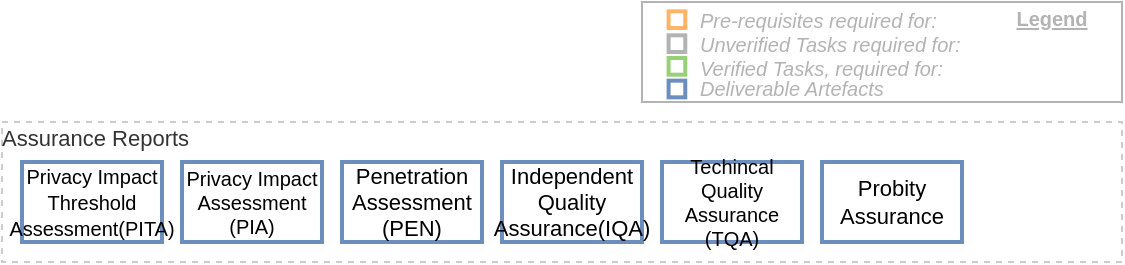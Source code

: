 <mxfile version="17.5.0" type="google" pages="2"><diagram id="BlOjH48DoarVKHkt37l6" name="Assurance"><mxGraphModel grid="1" page="1" gridSize="10" guides="1" tooltips="1" connect="1" arrows="1" fold="1" pageScale="1" pageWidth="827" pageHeight="1169" math="0" shadow="0"><root><mxCell id="CCg8XXKZhuh8JvymPcvX-0"/><mxCell id="CCg8XXKZhuh8JvymPcvX-1" value="Diagram" parent="CCg8XXKZhuh8JvymPcvX-0"/><mxCell id="CCg8XXKZhuh8JvymPcvX-2" value="Assurance Reports" style="rounded=0;whiteSpace=wrap;html=1;shadow=0;glass=0;comic=0;strokeColor=#CCCCCC;fillColor=none;fontSize=11;align=left;fontColor=#333333;recursiveResize=0;container=1;collapsible=0;verticalAlign=top;absoluteArcSize=1;spacing=0;spacingTop=-3;dashed=1;" vertex="1" parent="CCg8XXKZhuh8JvymPcvX-1"><mxGeometry x="120" y="220" width="560" height="70" as="geometry"/></mxCell><mxCell id="CCg8XXKZhuh8JvymPcvX-3" value="Independent Quality Assurance(IQA)" style="rounded=0;whiteSpace=wrap;html=1;shadow=0;glass=0;comic=0;strokeColor=#6c8ebf;fontSize=11;align=center;recursiveResize=0;container=1;collapsible=0;fillColor=none;strokeWidth=2;" vertex="1" parent="CCg8XXKZhuh8JvymPcvX-2"><mxGeometry x="250" y="20" width="70" height="40" as="geometry"/></mxCell><mxCell id="CCg8XXKZhuh8JvymPcvX-4" value="Probity Assurance" style="rounded=0;whiteSpace=wrap;html=1;shadow=0;glass=0;comic=0;strokeColor=#6c8ebf;fontSize=11;align=center;recursiveResize=0;container=1;collapsible=0;fillColor=none;strokeWidth=2;" vertex="1" parent="CCg8XXKZhuh8JvymPcvX-2"><mxGeometry x="410" y="20" width="70" height="40" as="geometry"/></mxCell><mxCell id="CCg8XXKZhuh8JvymPcvX-5" value="Techincal Quality Assurance (TQA)" style="rounded=0;whiteSpace=wrap;html=1;shadow=0;glass=0;comic=0;strokeColor=#6c8ebf;fontSize=10;align=center;recursiveResize=0;container=1;collapsible=0;fillColor=none;strokeWidth=2;" vertex="1" parent="CCg8XXKZhuh8JvymPcvX-2"><mxGeometry x="330" y="20" width="70" height="40" as="geometry"/></mxCell><mxCell id="CCg8XXKZhuh8JvymPcvX-6" value="Privacy Impact&lt;br style=&quot;font-size: 10px;&quot;&gt;Assessment (PIA)" style="rounded=0;whiteSpace=wrap;html=1;shadow=0;glass=0;comic=0;strokeColor=#6c8ebf;fontSize=10;align=center;recursiveResize=0;container=1;collapsible=0;fillColor=none;strokeWidth=2;" vertex="1" parent="CCg8XXKZhuh8JvymPcvX-2"><mxGeometry x="90" y="20" width="70" height="40" as="geometry"/></mxCell><mxCell id="CCg8XXKZhuh8JvymPcvX-7" value="&lt;font style=&quot;font-size: 10px&quot;&gt;Privacy Impact&lt;br&gt;Threshold Assessment(PITA)&lt;/font&gt;" style="rounded=0;whiteSpace=wrap;html=1;shadow=0;glass=0;comic=0;strokeColor=#6c8ebf;fontSize=11;align=center;recursiveResize=0;container=1;collapsible=0;fillColor=none;strokeWidth=2;" vertex="1" parent="CCg8XXKZhuh8JvymPcvX-2"><mxGeometry x="10" y="20" width="70" height="40" as="geometry"/></mxCell><mxCell id="CCg8XXKZhuh8JvymPcvX-8" value="Penetration Assessment (PEN)" style="rounded=0;whiteSpace=wrap;html=1;shadow=0;glass=0;comic=0;strokeColor=#6c8ebf;fontSize=11;align=center;recursiveResize=0;container=1;collapsible=0;fillColor=none;strokeWidth=2;" vertex="1" parent="CCg8XXKZhuh8JvymPcvX-2"><mxGeometry x="170" y="20" width="70" height="40" as="geometry"/></mxCell><mxCell id="1EwaQu5t13Dwc5W57W5Q-0" value="Legend" parent="CCg8XXKZhuh8JvymPcvX-0"/><mxCell id="1EwaQu5t13Dwc5W57W5Q-1" value="" style="rounded=0;whiteSpace=wrap;html=1;fontSize=10;align=left;container=1;collapsible=0;fontColor=#B3B3B3;strokeColor=#B3B3B3;" vertex="1" parent="1EwaQu5t13Dwc5W57W5Q-0"><mxGeometry x="440" y="160" width="240" height="50" as="geometry"/></mxCell><mxCell id="1EwaQu5t13Dwc5W57W5Q-2" value="" style="whiteSpace=wrap;html=1;aspect=fixed;fillColor=none;fontSize=10;align=left;fontStyle=2;strokeWidth=2;strokeColor=#FFB366;" vertex="1" parent="1EwaQu5t13Dwc5W57W5Q-1"><mxGeometry x="13.294" y="4.667" width="8.333" height="8.333" as="geometry"/></mxCell><mxCell id="1EwaQu5t13Dwc5W57W5Q-3" value="" style="whiteSpace=wrap;html=1;aspect=fixed;fillColor=none;fontSize=10;align=left;fontStyle=2;strokeWidth=2;strokeColor=#97D077;" vertex="1" parent="1EwaQu5t13Dwc5W57W5Q-1"><mxGeometry x="13.294" y="28" width="8.333" height="8.333" as="geometry"/></mxCell><mxCell id="1EwaQu5t13Dwc5W57W5Q-4" value="" style="whiteSpace=wrap;html=1;aspect=fixed;strokeColor=#6c8ebf;fontSize=10;align=left;fontStyle=2;strokeWidth=2;fillColor=none;" vertex="1" parent="1EwaQu5t13Dwc5W57W5Q-1"><mxGeometry x="13.294" y="39.333" width="8.333" height="8.333" as="geometry"/></mxCell><mxCell id="1EwaQu5t13Dwc5W57W5Q-5" value="Pre-requisites required for:" style="text;html=1;strokeColor=none;fillColor=none;align=left;verticalAlign=middle;whiteSpace=wrap;rounded=0;fontSize=10;fontStyle=2;fontColor=#B3B3B3;" vertex="1" parent="1EwaQu5t13Dwc5W57W5Q-1"><mxGeometry x="26.595" y="4.667" width="213.405" height="8.333" as="geometry"/></mxCell><mxCell id="1EwaQu5t13Dwc5W57W5Q-6" value="Verified Tasks, required for:" style="text;html=1;strokeColor=none;fillColor=none;align=left;verticalAlign=middle;whiteSpace=wrap;rounded=0;fontSize=10;fontStyle=2;fontColor=#B3B3B3;" vertex="1" parent="1EwaQu5t13Dwc5W57W5Q-1"><mxGeometry x="26.59" y="30" width="213.41" height="6.33" as="geometry"/></mxCell><mxCell id="1EwaQu5t13Dwc5W57W5Q-7" value="Deliverable Artefacts" style="text;html=1;strokeColor=none;fillColor=none;align=left;verticalAlign=middle;whiteSpace=wrap;rounded=0;fontSize=10;fontStyle=2;fontColor=#B3B3B3;" vertex="1" parent="1EwaQu5t13Dwc5W57W5Q-1"><mxGeometry x="26.595" y="39.333" width="213.405" height="8.333" as="geometry"/></mxCell><mxCell id="1EwaQu5t13Dwc5W57W5Q-8" value="Legend" style="text;html=1;strokeColor=none;fillColor=none;align=center;verticalAlign=middle;whiteSpace=wrap;rounded=0;fontSize=10;fontStyle=5;fontColor=#B3B3B3;" vertex="1" parent="1EwaQu5t13Dwc5W57W5Q-1"><mxGeometry x="180" width="50" height="16.67" as="geometry"/></mxCell><mxCell id="1EwaQu5t13Dwc5W57W5Q-9" value="" style="whiteSpace=wrap;html=1;aspect=fixed;fontSize=10;align=left;fontStyle=2;strokeWidth=2;fontColor=#333333;fillColor=none;strokeColor=#B3B3B3;" vertex="1" parent="1EwaQu5t13Dwc5W57W5Q-1"><mxGeometry x="13.294" y="16.667" width="8.333" height="8.333" as="geometry"/></mxCell><mxCell id="1EwaQu5t13Dwc5W57W5Q-10" value="Unverified Tasks required for:" style="text;html=1;strokeColor=none;fillColor=none;align=left;verticalAlign=middle;whiteSpace=wrap;rounded=0;fontSize=10;fontStyle=2;fontColor=#B3B3B3;" vertex="1" parent="1EwaQu5t13Dwc5W57W5Q-1"><mxGeometry x="26.595" y="16.667" width="213.405" height="8.333" as="geometry"/></mxCell><mxCell id="npFyNZQjpAVsB6MOLKep-0" value="Title/Diagram" parent="CCg8XXKZhuh8JvymPcvX-0"/></root></mxGraphModel></diagram><diagram id="oKe8UGcIt8xNoliyg99K" name="Accreditation"><mxGraphModel dx="1711" dy="681" grid="1" gridSize="10" guides="1" tooltips="1" connect="1" arrows="1" fold="1" page="1" pageScale="1" pageWidth="1169" pageHeight="1654" math="0" shadow="0"><root><mxCell id="61uscHTBtDIb5wUomyG2-0"/><mxCell id="cNdiFXr5rNE8gQ32goP1-73" value="SwimLanes" style="" parent="61uscHTBtDIb5wUomyG2-0"/><object label="&lt;p style=&quot;line-height: 90%; font-size: 10px;&quot;&gt;&lt;br style=&quot;font-size: 10px;&quot;&gt;&lt;/p&gt;" tags="ALL" id="cNdiFXr5rNE8gQ32goP1-53"><mxCell style="rounded=0;whiteSpace=wrap;html=1;fontSize=10;align=center;fontStyle=0;strokeWidth=1;dashed=1;fillColor=none;fixDash=1;strokeColor=#B3B3B3;" parent="cNdiFXr5rNE8gQ32goP1-73" vertex="1"><mxGeometry x="430" y="190" width="80" height="930" as="geometry"/></mxCell></object><object label="&lt;p style=&quot;line-height: 90%; font-size: 10px;&quot;&gt;&lt;br style=&quot;font-size: 10px;&quot;&gt;&lt;/p&gt;" tags="ALL" id="nb-r7Oiw4qfQgjni0sAz-4"><mxCell style="rounded=0;whiteSpace=wrap;html=1;fontSize=10;align=center;fontStyle=0;strokeWidth=1;dashed=1;fillColor=none;fixDash=1;strokeColor=#B3B3B3;" parent="cNdiFXr5rNE8gQ32goP1-73" vertex="1"><mxGeometry x="660" y="170" width="40" height="950" as="geometry"/></mxCell></object><object label="&lt;p style=&quot;line-height: 90%; font-size: 10px;&quot;&gt;&lt;br style=&quot;font-size: 10px;&quot;&gt;&lt;/p&gt;" tags="ALL" id="cNdiFXr5rNE8gQ32goP1-75"><mxCell style="rounded=0;whiteSpace=wrap;html=1;fontSize=10;align=center;fontStyle=0;strokeWidth=1;dashed=1;fillColor=none;fixDash=0;strokeColor=#B3B3B3;" parent="cNdiFXr5rNE8gQ32goP1-73" vertex="1"><mxGeometry x="590" y="190" width="70" height="930" as="geometry"/></mxCell></object><object label="&lt;p style=&quot;line-height: 90%; font-size: 10px;&quot;&gt;&lt;br style=&quot;font-size: 10px;&quot;&gt;&lt;/p&gt;" tags="ALL" id="cNdiFXr5rNE8gQ32goP1-51"><mxCell style="rounded=0;whiteSpace=wrap;html=1;fontSize=10;align=center;fontStyle=0;strokeWidth=1;dashed=1;fillColor=none;fixDash=1;strokeColor=#B3B3B3;" parent="cNdiFXr5rNE8gQ32goP1-73" vertex="1"><mxGeometry x="280" y="190" width="70" height="930" as="geometry"/></mxCell></object><object label="&lt;p style=&quot;line-height: 90%; font-size: 10px;&quot;&gt;&lt;br style=&quot;font-size: 10px;&quot;&gt;&lt;/p&gt;" tags="ALL" id="cNdiFXr5rNE8gQ32goP1-52"><mxCell style="rounded=0;whiteSpace=wrap;html=1;fontSize=10;align=center;fontStyle=0;strokeWidth=1;dashed=1;fillColor=none;fixDash=1;strokeColor=#B3B3B3;" parent="cNdiFXr5rNE8gQ32goP1-73" vertex="1"><mxGeometry x="350" y="190" width="80" height="930" as="geometry"/></mxCell></object><object label="&lt;p style=&quot;line-height: 90%; font-size: 10px;&quot;&gt;&lt;br style=&quot;font-size: 10px;&quot;&gt;&lt;/p&gt;" tags="ALL" id="cNdiFXr5rNE8gQ32goP1-59"><mxCell style="rounded=0;whiteSpace=wrap;html=1;fontSize=10;align=center;fontStyle=0;strokeWidth=1;dashed=1;fillColor=none;fixDash=1;strokeColor=#B3B3B3;" parent="cNdiFXr5rNE8gQ32goP1-73" vertex="1"><mxGeometry x="510" y="190" width="80" height="930" as="geometry"/></mxCell></object><object label="&lt;p style=&quot;line-height: 90%; font-size: 10px;&quot;&gt;&lt;br style=&quot;font-size: 10px;&quot;&gt;&lt;/p&gt;" tags="ALL" id="cNdiFXr5rNE8gQ32goP1-62"><mxCell style="rounded=0;whiteSpace=wrap;html=1;fontSize=10;align=center;fontStyle=0;strokeWidth=1;dashed=1;fillColor=none;fixDash=1;strokeColor=#B3B3B3;" parent="cNdiFXr5rNE8gQ32goP1-73" vertex="1"><mxGeometry x="700" y="190" width="70" height="930" as="geometry"/></mxCell></object><object label="&lt;p style=&quot;line-height: 90%; font-size: 10px;&quot;&gt;&lt;br style=&quot;font-size: 10px;&quot;&gt;&lt;/p&gt;" tags="ALL" id="cNdiFXr5rNE8gQ32goP1-63"><mxCell style="rounded=0;whiteSpace=wrap;html=1;fontSize=10;align=center;fontStyle=0;strokeWidth=1;dashed=1;fillColor=none;fixDash=1;strokeColor=#B3B3B3;" parent="cNdiFXr5rNE8gQ32goP1-73" vertex="1"><mxGeometry x="770" y="190" width="70" height="930" as="geometry"/></mxCell></object><object label="&lt;p style=&quot;line-height: 90%; font-size: 10px;&quot;&gt;&lt;br style=&quot;font-size: 10px;&quot;&gt;&lt;/p&gt;" tags="ALL" id="Iinz0mQ8nFWBmOcmmks3-21"><mxCell style="rounded=0;whiteSpace=wrap;html=1;fontSize=10;align=center;fontStyle=0;strokeWidth=1;dashed=1;fillColor=none;fixDash=1;strokeColor=#B3B3B3;" parent="cNdiFXr5rNE8gQ32goP1-73" vertex="1"><mxGeometry x="210" y="190" width="70" height="930" as="geometry"/></mxCell></object><mxCell id="Iinz0mQ8nFWBmOcmmks3-50" value="that test" style="edgeStyle=elbowEdgeStyle;rounded=0;jumpStyle=arc;orthogonalLoop=1;jettySize=auto;elbow=vertical;html=1;entryX=1;entryY=0.25;entryDx=0;entryDy=0;fontSize=7;fontColor=#666666;" parent="cNdiFXr5rNE8gQ32goP1-73" source="Iinz0mQ8nFWBmOcmmks3-48" target="Iinz0mQ8nFWBmOcmmks3-35" edge="1"><mxGeometry x="0.293" relative="1" as="geometry"><mxPoint as="offset"/></mxGeometry></mxCell><mxCell id="Iinz0mQ8nFWBmOcmmks3-51" value="according to" style="edgeStyle=none;rounded=0;jumpStyle=arc;orthogonalLoop=1;jettySize=auto;html=1;entryX=0.5;entryY=1;entryDx=0;entryDy=0;fontSize=7;fontColor=#666666;" parent="cNdiFXr5rNE8gQ32goP1-73" source="Iinz0mQ8nFWBmOcmmks3-49" target="Iinz0mQ8nFWBmOcmmks3-48" edge="1"><mxGeometry x="-0.429" relative="1" as="geometry"><Array as="points"><mxPoint x="630" y="655"/></Array><mxPoint as="offset"/></mxGeometry></mxCell><object label="&lt;p style=&quot;line-height: 90%; font-size: 10px;&quot;&gt;&lt;br style=&quot;font-size: 10px;&quot;&gt;&lt;/p&gt;" tags="ALL" id="Iinz0mQ8nFWBmOcmmks3-52"><mxCell style="rounded=0;whiteSpace=wrap;html=1;fontSize=10;align=center;fontStyle=0;strokeWidth=1;dashed=1;fillColor=none;fixDash=1;strokeColor=#B3B3B3;" parent="cNdiFXr5rNE8gQ32goP1-73" vertex="1"><mxGeometry x="960" y="190" width="60" height="930" as="geometry"/></mxCell></object><mxCell id="Iinz0mQ8nFWBmOcmmks3-57" style="edgeStyle=elbowEdgeStyle;rounded=0;jumpStyle=arc;orthogonalLoop=1;jettySize=auto;html=1;entryX=1;entryY=0.5;entryDx=0;entryDy=0;fontSize=7;fontColor=#666666;exitX=0.5;exitY=0;exitDx=0;exitDy=0;elbow=vertical;" parent="cNdiFXr5rNE8gQ32goP1-73" source="Iinz0mQ8nFWBmOcmmks3-55" target="cNdiFXr5rNE8gQ32goP1-42" edge="1"><mxGeometry relative="1" as="geometry"><Array as="points"><mxPoint x="850" y="1065"/></Array></mxGeometry></mxCell><mxCell id="Iinz0mQ8nFWBmOcmmks3-58" value="according to" style="edgeStyle=elbowEdgeStyle;rounded=0;jumpStyle=arc;orthogonalLoop=1;jettySize=auto;html=1;entryX=0.25;entryY=1;entryDx=0;entryDy=0;fontSize=7;fontColor=#666666;" parent="cNdiFXr5rNE8gQ32goP1-73" source="Iinz0mQ8nFWBmOcmmks3-55" target="zZghUuL5w7O6KR2Taja4-12" edge="1"><mxGeometry x="0.101" relative="1" as="geometry"><Array as="points"><mxPoint x="455" y="1030"/></Array><mxPoint as="offset"/></mxGeometry></mxCell><object label="&lt;p style=&quot;line-height: 90%; font-size: 10px;&quot;&gt;&lt;br style=&quot;font-size: 10px;&quot;&gt;&lt;/p&gt;" tags="ALL" id="YEJKWPV5SsA7uy3gJnuD-0"><mxCell style="rounded=0;whiteSpace=wrap;html=1;fontSize=10;align=center;fontStyle=0;strokeWidth=1;dashed=1;fillColor=none;fixDash=1;strokeColor=#B3B3B3;" vertex="1" parent="cNdiFXr5rNE8gQ32goP1-73"><mxGeometry x="900" y="190" width="60" height="930" as="geometry"/></mxCell></object><object label="&lt;p style=&quot;line-height: 90%; font-size: 10px;&quot;&gt;&lt;br style=&quot;font-size: 10px;&quot;&gt;&lt;/p&gt;" tags="ALL" id="YEJKWPV5SsA7uy3gJnuD-2"><mxCell style="rounded=0;whiteSpace=wrap;html=1;fontSize=10;align=center;fontStyle=0;strokeWidth=1;dashed=1;fillColor=none;fixDash=1;strokeColor=#B3B3B3;" vertex="1" parent="cNdiFXr5rNE8gQ32goP1-73"><mxGeometry x="140" y="190" width="70" height="930" as="geometry"/></mxCell></object><object label="&lt;p style=&quot;line-height: 90%; font-size: 10px;&quot;&gt;&lt;br style=&quot;font-size: 10px;&quot;&gt;&lt;/p&gt;" tags="ALL" id="YEJKWPV5SsA7uy3gJnuD-5"><mxCell style="rounded=0;whiteSpace=wrap;html=1;fontSize=10;align=center;fontStyle=0;strokeWidth=1;dashed=1;fillColor=none;fixDash=1;strokeColor=#B3B3B3;" vertex="1" parent="cNdiFXr5rNE8gQ32goP1-73"><mxGeometry x="840" y="190" width="60" height="930" as="geometry"/></mxCell></object><mxCell id="YEJKWPV5SsA7uy3gJnuD-9" style="edgeStyle=orthogonalEdgeStyle;rounded=0;orthogonalLoop=1;jettySize=auto;html=1;entryX=0.5;entryY=1;entryDx=0;entryDy=0;fontSize=12;exitX=1;exitY=0.75;exitDx=0;exitDy=0;" edge="1" parent="cNdiFXr5rNE8gQ32goP1-73" source="cNdiFXr5rNE8gQ32goP1-35" target="YEJKWPV5SsA7uy3gJnuD-8"><mxGeometry relative="1" as="geometry"><Array as="points"><mxPoint x="930" y="983"/></Array></mxGeometry></mxCell><mxCell id="61uscHTBtDIb5wUomyG2-1" value="Diagram" parent="61uscHTBtDIb5wUomyG2-0"/><mxCell id="cNdiFXr5rNE8gQ32goP1-21" value="according to" style="edgeStyle=orthogonalEdgeStyle;rounded=0;orthogonalLoop=1;jettySize=auto;html=1;fontSize=7;fontColor=#666666;exitX=0.25;exitY=0;exitDx=0;exitDy=0;jumpStyle=arc;entryX=1;entryY=1;entryDx=0;entryDy=0;" parent="61uscHTBtDIb5wUomyG2-1" source="cNdiFXr5rNE8gQ32goP1-20" target="cNdiFXr5rNE8gQ32goP1-12" edge="1"><mxGeometry x="0.558" relative="1" as="geometry"><mxPoint x="455" y="463" as="targetPoint"/><Array as="points"><mxPoint x="455" y="470"/></Array><mxPoint as="offset"/></mxGeometry></mxCell><mxCell id="cNdiFXr5rNE8gQ32goP1-11" style="edgeStyle=orthogonalEdgeStyle;rounded=0;orthogonalLoop=1;jettySize=auto;html=1;entryX=0.5;entryY=1;entryDx=0;entryDy=0;fontSize=7;fontColor=#666666;jumpStyle=arc;" parent="61uscHTBtDIb5wUomyG2-1" source="zZghUuL5w7O6KR2Taja4-8" target="cNdiFXr5rNE8gQ32goP1-10" edge="1"><mxGeometry relative="1" as="geometry"/></mxCell><mxCell id="cNdiFXr5rNE8gQ32goP1-72" value="based on" style="edgeStyle=none;rounded=0;orthogonalLoop=1;jettySize=auto;html=1;entryX=0.5;entryY=1;entryDx=0;entryDy=0;fontSize=7;fontColor=#666666;jumpStyle=arc;" parent="61uscHTBtDIb5wUomyG2-1" source="zZghUuL5w7O6KR2Taja4-8" target="cNdiFXr5rNE8gQ32goP1-71" edge="1"><mxGeometry x="-0.714" relative="1" as="geometry"><mxPoint as="offset"/></mxGeometry></mxCell><object label="&lt;p style=&quot;line-height: 90%; font-size: 9px;&quot;&gt;Security Risk Assessment (SRA)&lt;/p&gt;" tags="ALL" id="zZghUuL5w7O6KR2Taja4-8"><mxCell style="rounded=0;whiteSpace=wrap;html=1;fontSize=9;align=center;strokeColor=#6c8ebf;fontStyle=0;fillColor=#dae8fc;strokeWidth=2;" parent="61uscHTBtDIb5wUomyG2-1" vertex="1"><mxGeometry x="520" y="550" width="60" height="30" as="geometry"/></mxCell></object><mxCell id="cNdiFXr5rNE8gQ32goP1-33" value="document" style="edgeStyle=orthogonalEdgeStyle;rounded=0;orthogonalLoop=1;jettySize=auto;html=1;entryX=1;entryY=1;entryDx=0;entryDy=0;fontSize=7;fontColor=#666666;exitX=0.5;exitY=0;exitDx=0;exitDy=0;jumpStyle=arc;" parent="61uscHTBtDIb5wUomyG2-1" source="zZghUuL5w7O6KR2Taja4-9" target="Iinz0mQ8nFWBmOcmmks3-49" edge="1"><mxGeometry x="0.807" y="-1" relative="1" as="geometry"><Array as="points"><mxPoint x="805" y="670"/></Array><mxPoint as="offset"/></mxGeometry></mxCell><object label="App.Support Guide (ASG)" tags="ALL" id="zZghUuL5w7O6KR2Taja4-9"><mxCell style="rounded=0;whiteSpace=wrap;html=1;fontSize=9;align=center;strokeColor=#6c8ebf;fontStyle=0;fillColor=#dae8fc;strokeWidth=2;" parent="61uscHTBtDIb5wUomyG2-1" vertex="1"><mxGeometry x="780" y="850" width="50" height="30" as="geometry"/></mxCell></object><object label="&lt;p style=&quot;line-height: 90%&quot;&gt;&lt;font style=&quot;font-size: 10px&quot;&gt;Data &lt;/font&gt;&lt;font style=&quot;font-size: 9px&quot;&gt;Classification&lt;/font&gt;&lt;/p&gt;" tags="ALL" id="zZghUuL5w7O6KR2Taja4-11"><mxCell style="rounded=0;whiteSpace=wrap;html=1;fontSize=10;align=center;strokeColor=#82b366;fontStyle=0;fillColor=#d5e8d4;strokeWidth=2;" parent="61uscHTBtDIb5wUomyG2-1" vertex="1"><mxGeometry x="360" y="270" width="60" height="20" as="geometry"/></mxCell></object><mxCell id="cNdiFXr5rNE8gQ32goP1-32" value="document" style="edgeStyle=orthogonalEdgeStyle;rounded=0;orthogonalLoop=1;jettySize=auto;html=1;entryX=0.25;entryY=1;entryDx=0;entryDy=0;fontSize=7;fontColor=#666666;exitX=0.25;exitY=0;exitDx=0;exitDy=0;jumpStyle=arc;" parent="61uscHTBtDIb5wUomyG2-1" source="zZghUuL5w7O6KR2Taja4-12" target="cNdiFXr5rNE8gQ32goP1-20" edge="1"><mxGeometry relative="1" as="geometry"><Array as="points"/></mxGeometry></mxCell><object label="&lt;p style=&quot;line-height: 90%&quot;&gt;System Support Plan (SSP)&lt;/p&gt;" tags="ALL" id="zZghUuL5w7O6KR2Taja4-12"><mxCell style="rounded=0;whiteSpace=wrap;html=1;fontSize=9;align=center;strokeColor=#6c8ebf;fontStyle=0;fillColor=#dae8fc;strokeWidth=2;" parent="61uscHTBtDIb5wUomyG2-1" vertex="1"><mxGeometry x="440" y="920" width="60" height="30" as="geometry"/></mxCell></object><mxCell id="cNdiFXr5rNE8gQ32goP1-34" value="issued after" style="edgeStyle=orthogonalEdgeStyle;rounded=0;orthogonalLoop=1;jettySize=auto;html=1;entryX=0;entryY=0.5;entryDx=0;entryDy=0;fontSize=7;fontColor=#666666;jumpStyle=arc;" parent="61uscHTBtDIb5wUomyG2-1" source="zZghUuL5w7O6KR2Taja4-14" target="Iinz0mQ8nFWBmOcmmks3-84" edge="1"><mxGeometry relative="1" as="geometry"><Array as="points"><mxPoint x="175" y="910"/></Array></mxGeometry></mxCell><mxCell id="cNdiFXr5rNE8gQ32goP1-68" value="informed&lt;br style=&quot;font-size: 7px;&quot;&gt;by" style="edgeStyle=orthogonalEdgeStyle;rounded=0;orthogonalLoop=1;jettySize=auto;html=1;entryX=0;entryY=0.5;entryDx=0;entryDy=0;fontSize=7;fontColor=#666666;exitX=0;exitY=0.25;exitDx=0;exitDy=0;jumpStyle=arc;" parent="61uscHTBtDIb5wUomyG2-1" source="cNdiFXr5rNE8gQ32goP1-27" target="cNdiFXr5rNE8gQ32goP1-66" edge="1"><mxGeometry relative="1" as="geometry"><Array as="points"><mxPoint x="500" y="857"/><mxPoint x="500" y="745"/></Array></mxGeometry></mxCell><object label="&lt;p style=&quot;line-height: 90%; font-size: 9px;&quot;&gt;Receive Signed C&amp;amp;A Memo&lt;/p&gt;" tags="ALL" id="zZghUuL5w7O6KR2Taja4-14"><mxCell style="rounded=0;whiteSpace=wrap;html=1;fontSize=9;align=center;strokeColor=#666666;fontStyle=0;fillColor=#f5f5f5;strokeWidth=2;fontColor=#333333;" parent="61uscHTBtDIb5wUomyG2-1" vertex="1"><mxGeometry x="150" y="930" width="50" height="30" as="geometry"/></mxCell></object><mxCell id="cNdiFXr5rNE8gQ32goP1-26" value="expands on" style="edgeStyle=orthogonalEdgeStyle;rounded=0;orthogonalLoop=1;jettySize=auto;html=1;entryX=0.5;entryY=1;entryDx=0;entryDy=0;fontSize=7;fontColor=#666666;jumpStyle=arc;" parent="61uscHTBtDIb5wUomyG2-1" source="cNdiFXr5rNE8gQ32goP1-10" target="cNdiFXr5rNE8gQ32goP1-24" edge="1"><mxGeometry x="-0.895" relative="1" as="geometry"><mxPoint as="offset"/></mxGeometry></mxCell><object label="&lt;p style=&quot;line-height: 90%; font-size: 9px;&quot;&gt;Privacy Impact Assessment (PIA)&lt;/p&gt;" tags="ALL" id="cNdiFXr5rNE8gQ32goP1-10"><mxCell style="rounded=0;whiteSpace=wrap;html=1;fontSize=9;align=center;strokeColor=#6c8ebf;fontStyle=0;fillColor=#dae8fc;strokeWidth=2;dashed=1;" parent="61uscHTBtDIb5wUomyG2-1" vertex="1"><mxGeometry x="290" y="480" width="50" height="30" as="geometry"/></mxCell></object><mxCell id="cNdiFXr5rNE8gQ32goP1-25" value="informed&lt;br&gt;by" style="edgeStyle=orthogonalEdgeStyle;rounded=0;orthogonalLoop=1;jettySize=auto;html=1;entryX=0.75;entryY=1;entryDx=0;entryDy=0;fontSize=7;fontColor=#666666;exitX=0;exitY=0.25;exitDx=0;exitDy=0;jumpStyle=arc;" parent="61uscHTBtDIb5wUomyG2-1" source="cNdiFXr5rNE8gQ32goP1-12" target="cNdiFXr5rNE8gQ32goP1-24" edge="1"><mxGeometry x="-0.789" relative="1" as="geometry"><mxPoint as="offset"/></mxGeometry></mxCell><mxCell id="Iinz0mQ8nFWBmOcmmks3-14" style="edgeStyle=elbowEdgeStyle;rounded=0;jumpStyle=arc;orthogonalLoop=1;jettySize=auto;elbow=vertical;html=1;entryX=0.5;entryY=1;entryDx=0;entryDy=0;fontSize=7;fontColor=#666666;exitX=0.75;exitY=0;exitDx=0;exitDy=0;" parent="61uscHTBtDIb5wUomyG2-1" source="cNdiFXr5rNE8gQ32goP1-12" target="Iinz0mQ8nFWBmOcmmks3-12" edge="1"><mxGeometry relative="1" as="geometry"/></mxCell><object label="&lt;p style=&quot;line-height: 90%; font-size: 9px;&quot;&gt;Solution Architecture Description (SAD)&lt;/p&gt;" tags="ALL" id="cNdiFXr5rNE8gQ32goP1-12"><mxCell style="rounded=0;whiteSpace=wrap;html=1;fontSize=9;align=center;strokeColor=#6c8ebf;fontStyle=0;fillColor=#dae8fc;strokeWidth=2;" parent="61uscHTBtDIb5wUomyG2-1" vertex="1"><mxGeometry x="360" y="440" width="60" height="30" as="geometry"/></mxCell></object><mxCell id="cNdiFXr5rNE8gQ32goP1-15" value="review" style="rounded=0;orthogonalLoop=1;jettySize=auto;html=1;entryX=1;entryY=0.5;entryDx=0;entryDy=0;fontSize=7;fontColor=#666666;exitX=0;exitY=0.5;exitDx=0;exitDy=0;jumpStyle=arc;" parent="61uscHTBtDIb5wUomyG2-1" source="cNdiFXr5rNE8gQ32goP1-14" target="Iinz0mQ8nFWBmOcmmks3-16" edge="1"><mxGeometry x="-0.448" relative="1" as="geometry"><mxPoint as="offset"/></mxGeometry></mxCell><mxCell id="Iinz0mQ8nFWBmOcmmks3-23" value="verify" style="edgeStyle=elbowEdgeStyle;rounded=0;jumpStyle=arc;orthogonalLoop=1;jettySize=auto;elbow=vertical;html=1;entryX=1;entryY=0.75;entryDx=0;entryDy=0;fontSize=7;fontColor=#666666;" parent="61uscHTBtDIb5wUomyG2-1" source="cNdiFXr5rNE8gQ32goP1-14" target="cNdiFXr5rNE8gQ32goP1-71" edge="1"><mxGeometry x="0.444" relative="1" as="geometry"><Array as="points"><mxPoint x="660" y="503"/></Array><mxPoint as="offset"/></mxGeometry></mxCell><object label="&lt;p style=&quot;line-height: 90%; font-size: 9px;&quot;&gt;Technical Working Group (TWG)&lt;/p&gt;" tags="ALL" id="cNdiFXr5rNE8gQ32goP1-14"><mxCell style="rounded=0;whiteSpace=wrap;html=1;fontSize=9;align=center;strokeColor=#b85450;fontStyle=0;fillColor=#f8cecc;strokeWidth=2;" parent="61uscHTBtDIb5wUomyG2-1" vertex="1"><mxGeometry x="710" y="520" width="50" height="30" as="geometry"/></mxCell></object><mxCell id="cNdiFXr5rNE8gQ32goP1-18" value="informed by" style="edgeStyle=orthogonalEdgeStyle;rounded=0;orthogonalLoop=1;jettySize=auto;html=1;entryX=0.5;entryY=1;entryDx=0;entryDy=0;fontSize=7;fontColor=#666666;jumpStyle=arc;" parent="61uscHTBtDIb5wUomyG2-1" source="cNdiFXr5rNE8gQ32goP1-16" target="cNdiFXr5rNE8gQ32goP1-14" edge="1"><mxGeometry x="0.789" relative="1" as="geometry"><mxPoint as="offset"/></mxGeometry></mxCell><object label="&lt;p style=&quot;line-height: 90%&quot;&gt;strategy changes validated by&lt;br&gt;Design Authority&lt;br&gt;(DA)&lt;/p&gt;" tags="ALL" id="cNdiFXr5rNE8gQ32goP1-16"><mxCell style="rounded=0;whiteSpace=wrap;html=1;fontSize=10;align=center;strokeColor=#b85450;fontStyle=0;fillColor=#f8cecc;strokeWidth=2;dashed=1;" parent="61uscHTBtDIb5wUomyG2-1" vertex="1"><mxGeometry x="710" y="760" width="50" height="60" as="geometry"/></mxCell></object><object label="&lt;p style=&quot;line-height: 90%&quot;&gt;To build &amp;amp; QA developed Service&lt;/p&gt;" tags="ALL" id="cNdiFXr5rNE8gQ32goP1-20"><mxCell style="rounded=0;whiteSpace=wrap;html=1;fontSize=9;align=center;strokeColor=#666666;fontStyle=0;fillColor=#f5f5f5;strokeWidth=3;fontColor=#333333;" parent="61uscHTBtDIb5wUomyG2-1" vertex="1"><mxGeometry x="440" y="670" width="60" height="30" as="geometry"/></mxCell></object><object label="&lt;p style=&quot;line-height: 90%; font-size: 9px;&quot;&gt;Privacy Threshold Assessment (PTA)&lt;/p&gt;" tags="ALL" id="cNdiFXr5rNE8gQ32goP1-24"><mxCell style="rounded=0;whiteSpace=wrap;html=1;fontSize=9;align=center;strokeColor=#6c8ebf;fontStyle=0;fillColor=#dae8fc;strokeWidth=2;" parent="61uscHTBtDIb5wUomyG2-1" vertex="1"><mxGeometry x="290" y="260" width="50" height="30" as="geometry"/></mxCell></object><mxCell id="cNdiFXr5rNE8gQ32goP1-29" value="check" style="edgeStyle=orthogonalEdgeStyle;rounded=0;orthogonalLoop=1;jettySize=auto;html=1;fontSize=7;fontColor=#666666;exitX=0;exitY=0.5;exitDx=0;exitDy=0;jumpStyle=arc;entryX=0.75;entryY=1;entryDx=0;entryDy=0;" parent="61uscHTBtDIb5wUomyG2-1" source="cNdiFXr5rNE8gQ32goP1-27" target="cNdiFXr5rNE8gQ32goP1-20" edge="1"><mxGeometry x="-0.762" relative="1" as="geometry"><mxPoint x="470" y="690" as="targetPoint"/><Array as="points"><mxPoint x="485" y="865"/></Array><mxPoint as="offset"/></mxGeometry></mxCell><mxCell id="cNdiFXr5rNE8gQ32goP1-30" value="according to" style="edgeStyle=orthogonalEdgeStyle;rounded=0;orthogonalLoop=1;jettySize=auto;html=1;entryX=0.5;entryY=1;entryDx=0;entryDy=0;fontSize=7;fontColor=#666666;jumpStyle=arc;" parent="61uscHTBtDIb5wUomyG2-1" source="cNdiFXr5rNE8gQ32goP1-27" target="cNdiFXr5rNE8gQ32goP1-28" edge="1"><mxGeometry relative="1" as="geometry"/></mxCell><object label="&lt;p style=&quot;line-height: 90%; font-size: 9px;&quot;&gt;Control Validation Audit (CVA)&lt;/p&gt;" tags="ALL" id="cNdiFXr5rNE8gQ32goP1-27"><mxCell style="rounded=0;whiteSpace=wrap;html=1;fontSize=9;align=center;strokeColor=#6c8ebf;fontStyle=0;fillColor=#dae8fc;strokeWidth=2;" parent="61uscHTBtDIb5wUomyG2-1" vertex="1"><mxGeometry x="520" y="850" width="60" height="30" as="geometry"/></mxCell></object><mxCell id="Iinz0mQ8nFWBmOcmmks3-20" style="edgeStyle=elbowEdgeStyle;rounded=0;jumpStyle=arc;orthogonalLoop=1;jettySize=auto;elbow=vertical;html=1;entryX=0.5;entryY=1;entryDx=0;entryDy=0;fontSize=7;fontColor=#666666;" parent="61uscHTBtDIb5wUomyG2-1" source="cNdiFXr5rNE8gQ32goP1-28" target="cNdiFXr5rNE8gQ32goP1-66" edge="1"><mxGeometry relative="1" as="geometry"/></mxCell><object label="&lt;p style=&quot;line-height: 90%; font-size: 9px;&quot;&gt;Control Validation Plan (CVP)&lt;/p&gt;" tags="ALL" id="cNdiFXr5rNE8gQ32goP1-28"><mxCell style="rounded=0;whiteSpace=wrap;html=1;fontSize=9;align=center;strokeColor=#6c8ebf;fontStyle=0;fillColor=#dae8fc;strokeWidth=2;" parent="61uscHTBtDIb5wUomyG2-1" vertex="1"><mxGeometry x="520" y="800" width="60" height="30" as="geometry"/></mxCell></object><mxCell id="cNdiFXr5rNE8gQ32goP1-36" value="verify received" style="edgeStyle=elbowEdgeStyle;rounded=0;orthogonalLoop=1;jettySize=auto;html=1;entryX=0.5;entryY=1;entryDx=0;entryDy=0;fontSize=7;fontColor=#666666;jumpStyle=arc;elbow=vertical;exitX=0;exitY=0.75;exitDx=0;exitDy=0;" parent="61uscHTBtDIb5wUomyG2-1" source="cNdiFXr5rNE8gQ32goP1-35" target="zZghUuL5w7O6KR2Taja4-14" edge="1"><mxGeometry x="-0.677" relative="1" as="geometry"><mxPoint x="740" y="1170" as="sourcePoint"/><Array as="points"><mxPoint x="250" y="983"/></Array><mxPoint as="offset"/></mxGeometry></mxCell><mxCell id="cNdiFXr5rNE8gQ32goP1-37" value="verify acceptance of" style="edgeStyle=orthogonalEdgeStyle;rounded=0;orthogonalLoop=1;jettySize=auto;html=1;entryX=0.75;entryY=1;entryDx=0;entryDy=0;fontSize=7;fontColor=#666666;jumpStyle=arc;exitX=0;exitY=0.5;exitDx=0;exitDy=0;" parent="61uscHTBtDIb5wUomyG2-1" source="cNdiFXr5rNE8gQ32goP1-35" target="zZghUuL5w7O6KR2Taja4-12" edge="1"><mxGeometry x="0.28" relative="1" as="geometry"><mxPoint x="710" y="981.5" as="sourcePoint"/><mxPoint x="470" y="929" as="targetPoint"/><Array as="points"><mxPoint x="485" y="975"/></Array><mxPoint as="offset"/></mxGeometry></mxCell><mxCell id="cNdiFXr5rNE8gQ32goP1-70" value="verify&lt;br&gt;acceptance&lt;br&gt;of" style="edgeStyle=orthogonalEdgeStyle;rounded=0;orthogonalLoop=1;jettySize=auto;html=1;entryX=0.5;entryY=1;entryDx=0;entryDy=0;fontSize=7;fontColor=#666666;exitX=0;exitY=0.25;exitDx=0;exitDy=0;jumpStyle=arc;" parent="61uscHTBtDIb5wUomyG2-1" source="cNdiFXr5rNE8gQ32goP1-35" target="cNdiFXr5rNE8gQ32goP1-69" edge="1"><mxGeometry x="0.42" relative="1" as="geometry"><Array as="points"><mxPoint x="625" y="967"/></Array><mxPoint as="offset"/></mxGeometry></mxCell><mxCell id="Iinz0mQ8nFWBmOcmmks3-24" value="verify &lt;br&gt;acceptance &lt;br&gt;of" style="edgeStyle=elbowEdgeStyle;rounded=0;jumpStyle=arc;orthogonalLoop=1;jettySize=auto;elbow=vertical;html=1;entryX=0.5;entryY=1;entryDx=0;entryDy=0;fontSize=7;fontColor=#666666;exitX=1;exitY=0.5;exitDx=0;exitDy=0;" parent="61uscHTBtDIb5wUomyG2-1" source="cNdiFXr5rNE8gQ32goP1-35" target="zZghUuL5w7O6KR2Taja4-9" edge="1"><mxGeometry x="0.286" relative="1" as="geometry"><Array as="points"><mxPoint x="805" y="975"/></Array><mxPoint as="offset"/></mxGeometry></mxCell><object label="&lt;p style=&quot;line-height: 90%; font-size: 9px;&quot;&gt;Change Advisory Board (CAB)&lt;/p&gt;" tags="ALL" id="cNdiFXr5rNE8gQ32goP1-35"><mxCell style="rounded=0;whiteSpace=wrap;html=1;fontSize=9;align=center;strokeColor=#b85450;fontStyle=0;fillColor=#f8cecc;strokeWidth=2;" parent="61uscHTBtDIb5wUomyG2-1" vertex="1"><mxGeometry x="710" y="960" width="50" height="30" as="geometry"/></mxCell></object><mxCell id="cNdiFXr5rNE8gQ32goP1-41" value="issued by" style="edgeStyle=orthogonalEdgeStyle;rounded=0;orthogonalLoop=1;jettySize=auto;html=1;entryX=0.5;entryY=1;entryDx=0;entryDy=0;fontSize=7;fontColor=#666666;jumpStyle=arc;" parent="61uscHTBtDIb5wUomyG2-1" source="cNdiFXr5rNE8gQ32goP1-40" target="cNdiFXr5rNE8gQ32goP1-35" edge="1"><mxGeometry relative="1" as="geometry"/></mxCell><object label="&lt;p style=&quot;line-height: 90% ; font-size: 9px&quot;&gt;Authority to Operate Memo (ATO)&lt;/p&gt;" tags="ALL" id="cNdiFXr5rNE8gQ32goP1-40"><mxCell style="rounded=0;whiteSpace=wrap;html=1;fontSize=9;align=center;strokeColor=#6c8ebf;fontStyle=0;fillColor=#dae8fc;strokeWidth=2;" parent="61uscHTBtDIb5wUomyG2-1" vertex="1"><mxGeometry x="710" y="1010" width="50" height="30" as="geometry"/></mxCell></object><mxCell id="cNdiFXr5rNE8gQ32goP1-43" value="once obtained" style="edgeStyle=orthogonalEdgeStyle;rounded=0;orthogonalLoop=1;jettySize=auto;html=1;entryX=0.5;entryY=1;entryDx=0;entryDy=0;fontSize=7;fontColor=#666666;jumpStyle=arc;" parent="61uscHTBtDIb5wUomyG2-1" source="cNdiFXr5rNE8gQ32goP1-42" target="cNdiFXr5rNE8gQ32goP1-40" edge="1"><mxGeometry x="-0.066" relative="1" as="geometry"><Array as="points"><mxPoint x="735" y="1055"/></Array><mxPoint as="offset"/></mxGeometry></mxCell><object label="&lt;p style=&quot;line-height: 90%; font-size: 9px;&quot;&gt;Deploy to PROD&lt;/p&gt;" tags="ALL" id="cNdiFXr5rNE8gQ32goP1-42"><mxCell style="rounded=0;whiteSpace=wrap;html=1;fontSize=9;align=center;strokeColor=#82b366;fontStyle=0;fillColor=#d5e8d4;strokeWidth=2;" parent="61uscHTBtDIb5wUomyG2-1" vertex="1"><mxGeometry x="780" y="1050" width="50" height="30" as="geometry"/></mxCell></object><mxCell id="cNdiFXr5rNE8gQ32goP1-67" value="check" style="edgeStyle=orthogonalEdgeStyle;rounded=0;orthogonalLoop=1;jettySize=auto;html=1;entryX=1;entryY=0.75;entryDx=0;entryDy=0;fontSize=7;fontColor=#666666;jumpStyle=arc;exitX=0.5;exitY=0;exitDx=0;exitDy=0;" parent="61uscHTBtDIb5wUomyG2-1" source="cNdiFXr5rNE8gQ32goP1-66" target="cNdiFXr5rNE8gQ32goP1-20" edge="1"><mxGeometry x="0.226" relative="1" as="geometry"><mxPoint x="450" y="690" as="targetPoint"/><Array as="points"><mxPoint x="550" y="693"/><mxPoint x="500" y="693"/></Array><mxPoint as="offset"/></mxGeometry></mxCell><object label="&lt;p style=&quot;line-height: 110% ; font-size: 9px&quot;&gt;Internal or External 3rd party &lt;br&gt;Technical Security Assessment (TSA)&lt;/p&gt;" tags="ALL" id="cNdiFXr5rNE8gQ32goP1-66"><mxCell style="rounded=0;whiteSpace=wrap;html=1;fontSize=9;align=center;strokeColor=#6c8ebf;fontStyle=0;fillColor=#dae8fc;strokeWidth=2;dashed=1;" parent="61uscHTBtDIb5wUomyG2-1" vertex="1"><mxGeometry x="520" y="710" width="60" height="70" as="geometry"/></mxCell></object><object label="&lt;p style=&quot;line-height: 90%; font-size: 9px;&quot;&gt;Testing Summary Report (TSR)&lt;/p&gt;" tags="ALL" id="cNdiFXr5rNE8gQ32goP1-69"><mxCell style="rounded=0;whiteSpace=wrap;html=1;fontSize=9;align=center;strokeColor=#6c8ebf;fontStyle=0;fillColor=#dae8fc;strokeWidth=2;" parent="61uscHTBtDIb5wUomyG2-1" vertex="1"><mxGeometry x="600" y="850" width="50" height="30" as="geometry"/></mxCell></object><object label="&lt;p style=&quot;line-height: 90%; font-size: 9px;&quot;&gt;Design Review&lt;/p&gt;" tags="ALL" id="cNdiFXr5rNE8gQ32goP1-71"><mxCell style="rounded=0;whiteSpace=wrap;html=1;fontSize=9;align=center;strokeColor=#82b366;fontStyle=0;fillColor=#d5e8d4;strokeWidth=2;" parent="61uscHTBtDIb5wUomyG2-1" vertex="1"><mxGeometry x="520" y="480" width="60" height="30" as="geometry"/></mxCell></object><object label="&lt;p style=&quot;line-height: 90% ; font-size: 9px&quot;&gt;Check&lt;br&gt;Obligations&lt;br&gt;&lt;/p&gt;" tags="ALL" id="nb-r7Oiw4qfQgjni0sAz-2"><mxCell style="rounded=0;whiteSpace=wrap;html=1;fontSize=10;align=center;strokeColor=#82b366;fontStyle=0;fillColor=#d5e8d4;strokeWidth=2;" parent="61uscHTBtDIb5wUomyG2-1" vertex="1"><mxGeometry x="660" y="850" width="40" height="30" as="geometry"/></mxCell></object><object label="&lt;p style=&quot;line-height: 90%&quot;&gt;Design&lt;br&gt;Obligations &amp;amp; Guidelines&lt;br&gt;&lt;/p&gt;" tags="ALL" id="H4mqeM8b7vg9kGB7txiC-2"><mxCell style="rounded=0;whiteSpace=wrap;html=1;fontSize=10;align=center;strokeColor=#d6b656;fontStyle=0;fillColor=#fff2cc;strokeWidth=2;" parent="61uscHTBtDIb5wUomyG2-1" vertex="1"><mxGeometry x="650" y="440" width="60" height="30" as="geometry"/></mxCell></object><object label="&lt;p style=&quot;line-height: 90%&quot;&gt;Infrastructure&lt;br&gt;Guidelines&lt;/p&gt;" tags="ALL" id="H4mqeM8b7vg9kGB7txiC-4"><mxCell style="rounded=0;whiteSpace=wrap;html=1;fontSize=10;align=center;strokeColor=#d6b656;fontStyle=0;fillColor=#fff2cc;strokeWidth=2;" parent="61uscHTBtDIb5wUomyG2-1" vertex="1"><mxGeometry x="780" y="250" width="50" height="20" as="geometry"/></mxCell></object><object label="&lt;p style=&quot;line-height: 90%&quot;&gt;Pipeline&lt;br&gt;Guidelines&lt;/p&gt;" tags="ALL" id="H4mqeM8b7vg9kGB7txiC-5"><mxCell style="rounded=0;whiteSpace=wrap;html=1;fontSize=10;align=center;strokeColor=#d6b656;fontStyle=0;fillColor=#fff2cc;strokeWidth=2;" parent="61uscHTBtDIb5wUomyG2-1" vertex="1"><mxGeometry x="780" y="290" width="50" height="20" as="geometry"/></mxCell></object><object label="&lt;p style=&quot;line-height: 90%&quot;&gt;DevOps&lt;br&gt;Guidelines&lt;/p&gt;" tags="ALL" id="H4mqeM8b7vg9kGB7txiC-9"><mxCell style="rounded=0;whiteSpace=wrap;html=1;fontSize=10;align=center;strokeColor=#d6b656;fontStyle=0;fillColor=#fff2cc;strokeWidth=2;" parent="61uscHTBtDIb5wUomyG2-1" vertex="1"><mxGeometry x="780" y="330" width="50" height="20" as="geometry"/></mxCell></object><object label="&lt;p style=&quot;line-height: 90%&quot;&gt;Testing&lt;br&gt;Guidelines&lt;/p&gt;" tags="ALL" id="H4mqeM8b7vg9kGB7txiC-12"><mxCell style="rounded=0;whiteSpace=wrap;html=1;fontSize=10;align=center;strokeColor=#d6b656;fontStyle=0;fillColor=#fff2cc;strokeWidth=2;" parent="61uscHTBtDIb5wUomyG2-1" vertex="1"><mxGeometry x="600" y="330" width="50" height="20" as="geometry"/></mxCell></object><object label="&lt;p style=&quot;line-height: 100%&quot;&gt;Develop the Service Pipeline&lt;/p&gt;" tags="ALL" id="JVgdY_9995ClCUOKaJb6-1"><mxCell style="rounded=0;whiteSpace=wrap;html=1;fontSize=9;align=center;strokeColor=#666666;fontStyle=0;fillColor=#f5f5f5;strokeWidth=3;fontColor=#333333;" parent="61uscHTBtDIb5wUomyG2-1" vertex="1"><mxGeometry x="440" y="610" width="60" height="30" as="geometry"/></mxCell></object><object label="&lt;p style=&quot;line-height: 90%&quot;&gt;&lt;font style=&quot;font-size: 9px&quot;&gt;ISO-25010&lt;/font&gt;&lt;font size=&quot;1&quot;&gt;&lt;br&gt;&lt;/font&gt;&lt;/p&gt;" tags="ALL" id="JVgdY_9995ClCUOKaJb6-6"><mxCell style="rounded=0;whiteSpace=wrap;html=1;fontSize=10;align=center;fontStyle=0;strokeWidth=2;" parent="61uscHTBtDIb5wUomyG2-1" vertex="1"><mxGeometry x="600" y="200" width="50" height="10" as="geometry"/></mxCell></object><object label="&lt;p style=&quot;line-height: 90%&quot;&gt;&lt;font style=&quot;font-size: 9px&quot;&gt;NZISM&lt;/font&gt;&lt;br&gt;&lt;/p&gt;" tags="ALL" id="JVgdY_9995ClCUOKaJb6-7"><mxCell style="rounded=0;whiteSpace=wrap;html=1;fontSize=10;align=center;fontStyle=0;strokeWidth=2;fillColor=#fff2cc;strokeColor=#d6b656;" parent="61uscHTBtDIb5wUomyG2-1" vertex="1"><mxGeometry x="520" y="200" width="60" height="20" as="geometry"/></mxCell></object><object label="&lt;p style=&quot;line-height: 90%&quot;&gt;&lt;font size=&quot;1&quot;&gt;Privacy Act&lt;/font&gt;&lt;/p&gt;" tags="ALL" id="JVgdY_9995ClCUOKaJb6-10"><mxCell style="rounded=0;whiteSpace=wrap;html=1;fontSize=10;align=center;fontStyle=0;strokeWidth=2;fillColor=#fff2cc;strokeColor=#d6b656;" parent="61uscHTBtDIb5wUomyG2-1" vertex="1"><mxGeometry x="290" y="200" width="50" height="20" as="geometry"/></mxCell></object><object label="&lt;p style=&quot;line-height: 90%&quot;&gt;&lt;span style=&quot;font-size: 9px&quot;&gt;ISO-27001&lt;/span&gt;&lt;/p&gt;" tags="ALL" id="JVgdY_9995ClCUOKaJb6-11"><mxCell style="rounded=0;whiteSpace=wrap;html=1;fontSize=10;align=center;fontStyle=0;strokeWidth=2;" parent="61uscHTBtDIb5wUomyG2-1" vertex="1"><mxGeometry x="780" y="200" width="50" height="10" as="geometry"/></mxCell></object><mxCell id="Iinz0mQ8nFWBmOcmmks3-1" style="edgeStyle=none;rounded=0;jumpStyle=arc;orthogonalLoop=1;jettySize=auto;html=1;entryX=0.5;entryY=1;entryDx=0;entryDy=0;fontSize=7;fontColor=#666666;" parent="61uscHTBtDIb5wUomyG2-1" source="JVgdY_9995ClCUOKaJb6-13" target="JVgdY_9995ClCUOKaJb6-16" edge="1"><mxGeometry relative="1" as="geometry"/></mxCell><object label="&lt;p style=&quot;line-height: 90%&quot;&gt;&lt;font size=&quot;1&quot;&gt;NZGWG&lt;br&gt;WCAG&lt;/font&gt;&lt;/p&gt;" tags="ALL" id="JVgdY_9995ClCUOKaJb6-13"><mxCell style="rounded=0;whiteSpace=wrap;html=1;fontSize=10;align=center;fontStyle=0;strokeWidth=2;fillColor=#fff2cc;strokeColor=#d6b656;" parent="61uscHTBtDIb5wUomyG2-1" vertex="1"><mxGeometry x="660" y="280" width="40" height="20" as="geometry"/></mxCell></object><object label="&lt;p style=&quot;line-height: 90%&quot;&gt;&lt;font style=&quot;font-size: 9px&quot;&gt;Procurement Regulations&lt;/font&gt;&lt;/p&gt;" tags="ALL" id="JVgdY_9995ClCUOKaJb6-16"><mxCell style="rounded=0;whiteSpace=wrap;html=1;fontSize=10;align=center;fontStyle=0;strokeWidth=2;fillColor=#fff2cc;strokeColor=#d6b656;" parent="61uscHTBtDIb5wUomyG2-1" vertex="1"><mxGeometry x="650" y="200" width="60" height="20" as="geometry"/></mxCell></object><object label="&lt;p style=&quot;line-height: 90%&quot;&gt;&lt;font size=&quot;1&quot;&gt;Records&lt;br&gt;Act&lt;/font&gt;&lt;/p&gt;" tags="ALL" id="JVgdY_9995ClCUOKaJb6-17"><mxCell style="rounded=0;whiteSpace=wrap;html=1;fontSize=10;align=center;fontStyle=0;strokeWidth=2;" parent="61uscHTBtDIb5wUomyG2-1" vertex="1"><mxGeometry x="360" y="220" width="60" height="20" as="geometry"/></mxCell></object><object label="&lt;p style=&quot;line-height: 90%&quot;&gt;&lt;font size=&quot;1&quot; style=&quot;line-height: 70%&quot;&gt;NZ Digital Principles&lt;br&gt;&lt;/font&gt;&lt;/p&gt;" tags="ALL" id="JVgdY_9995ClCUOKaJb6-18"><mxCell style="rounded=0;whiteSpace=wrap;html=1;fontSize=10;align=center;fontStyle=0;strokeWidth=2;" parent="61uscHTBtDIb5wUomyG2-1" vertex="1"><mxGeometry x="360" y="240" width="60" height="20" as="geometry"/></mxCell></object><mxCell id="Iinz0mQ8nFWBmOcmmks3-9" value="&lt;i&gt;should&lt;/i&gt;&lt;br&gt;address" style="edgeStyle=elbowEdgeStyle;rounded=0;jumpStyle=arc;orthogonalLoop=1;jettySize=auto;html=1;entryX=0.25;entryY=1;entryDx=0;entryDy=0;fontSize=7;fontColor=#666666;elbow=vertical;exitX=1;exitY=0.5;exitDx=0;exitDy=0;" parent="61uscHTBtDIb5wUomyG2-1" source="Iinz0mQ8nFWBmOcmmks3-3" target="Iinz0mQ8nFWBmOcmmks3-8" edge="1"><mxGeometry x="0.724" relative="1" as="geometry"><Array as="points"><mxPoint x="370" y="370"/></Array><mxPoint as="offset"/></mxGeometry></mxCell><mxCell id="Iinz0mQ8nFWBmOcmmks3-10" value="reference" style="edgeStyle=elbowEdgeStyle;rounded=0;jumpStyle=arc;orthogonalLoop=1;jettySize=auto;elbow=vertical;html=1;entryX=0.5;entryY=1;entryDx=0;entryDy=0;fontSize=7;fontColor=#666666;" parent="61uscHTBtDIb5wUomyG2-1" source="Iinz0mQ8nFWBmOcmmks3-3" target="Iinz0mQ8nFWBmOcmmks3-6" edge="1"><mxGeometry relative="1" as="geometry"/></mxCell><object label="&lt;p style=&quot;line-height: 90% ; font-size: 9px&quot;&gt;Business Case&lt;/p&gt;" tags="ALL" id="Iinz0mQ8nFWBmOcmmks3-3"><mxCell style="rounded=0;whiteSpace=wrap;html=1;fontSize=9;align=center;strokeColor=#6c8ebf;fontStyle=0;fillColor=#dae8fc;strokeWidth=2;" parent="61uscHTBtDIb5wUomyG2-1" vertex="1"><mxGeometry x="220" y="360" width="50" height="20" as="geometry"/></mxCell></object><object label="&lt;p style=&quot;line-height: 90%&quot;&gt;High-Level&lt;br&gt;Functional&lt;br&gt;&lt;font style=&quot;font-size: 8px&quot;&gt;Requirements&lt;/font&gt;&lt;/p&gt;" tags="ALL" id="Iinz0mQ8nFWBmOcmmks3-6"><mxCell style="rounded=0;whiteSpace=wrap;html=1;fontSize=9;align=center;strokeColor=#6c8ebf;fontStyle=0;fillColor=#dae8fc;strokeWidth=2;" parent="61uscHTBtDIb5wUomyG2-1" vertex="1"><mxGeometry x="220" y="260" width="50" height="30" as="geometry"/></mxCell></object><object label="&lt;p style=&quot;line-height: 90%&quot;&gt;&lt;font size=&quot;1&quot;&gt;Quality&lt;/font&gt;&lt;span style=&quot;font-size: 9px&quot;&gt; Requirements&lt;/span&gt;&lt;/p&gt;" tags="ALL" id="Iinz0mQ8nFWBmOcmmks3-8"><mxCell style="rounded=0;whiteSpace=wrap;html=1;fontSize=9;align=center;strokeColor=#6c8ebf;fontStyle=0;fillColor=#dae8fc;strokeWidth=2;" parent="61uscHTBtDIb5wUomyG2-1" vertex="1"><mxGeometry x="360" y="310" width="60" height="20" as="geometry"/></mxCell></object><object label="&lt;p style=&quot;line-height: 90% ; font-size: 10px&quot;&gt;Design Authority&lt;/p&gt;" tags="ALL" id="Iinz0mQ8nFWBmOcmmks3-12"><mxCell style="rounded=0;whiteSpace=wrap;html=1;fontSize=10;align=center;strokeColor=#b85450;fontStyle=0;fillColor=#f8cecc;strokeWidth=2;" parent="61uscHTBtDIb5wUomyG2-1" vertex="1"><mxGeometry x="710" y="390" width="50" height="20" as="geometry"/></mxCell></object><mxCell id="Iinz0mQ8nFWBmOcmmks3-17" style="edgeStyle=elbowEdgeStyle;rounded=0;jumpStyle=arc;orthogonalLoop=1;jettySize=auto;elbow=vertical;html=1;entryX=0.5;entryY=1;entryDx=0;entryDy=0;fontSize=7;fontColor=#666666;" parent="61uscHTBtDIb5wUomyG2-1" source="Iinz0mQ8nFWBmOcmmks3-16" target="cNdiFXr5rNE8gQ32goP1-12" edge="1"><mxGeometry relative="1" as="geometry"/></mxCell><object label="&lt;p style=&quot;line-height: 90% ; font-size: 9px&quot;&gt;Summarize&lt;/p&gt;" tags="ALL" id="Iinz0mQ8nFWBmOcmmks3-16"><mxCell style="rounded=0;whiteSpace=wrap;html=1;fontSize=9;align=center;strokeColor=#6c8ebf;fontStyle=0;fillColor=#dae8fc;strokeWidth=2;" parent="61uscHTBtDIb5wUomyG2-1" vertex="1"><mxGeometry x="360" y="520" width="60" height="30" as="geometry"/></mxCell></object><mxCell id="cNdiFXr5rNE8gQ32goP1-74" value="check" style="edgeStyle=elbowEdgeStyle;rounded=0;jumpStyle=arc;orthogonalLoop=1;jettySize=auto;elbow=vertical;html=1;entryX=1;entryY=0.5;entryDx=0;entryDy=0;fontSize=7;fontColor=#666666;exitX=0.5;exitY=0;exitDx=0;exitDy=0;" parent="61uscHTBtDIb5wUomyG2-1" source="cNdiFXr5rNE8gQ32goP1-69" target="cNdiFXr5rNE8gQ32goP1-20" edge="1"><mxGeometry x="-0.875" relative="1" as="geometry"><Array as="points"><mxPoint x="570" y="685"/><mxPoint x="625" y="675"/></Array><mxPoint as="offset"/></mxGeometry></mxCell><mxCell id="nb-r7Oiw4qfQgjni0sAz-3" value="verify&lt;br&gt;acceptance &lt;br&gt;of" style="edgeStyle=elbowEdgeStyle;rounded=0;jumpStyle=arc;orthogonalLoop=1;jettySize=auto;elbow=vertical;html=1;entryX=0.5;entryY=1;entryDx=0;entryDy=0;fontSize=7;fontColor=#666666;exitX=0;exitY=0;exitDx=0;exitDy=0;" parent="61uscHTBtDIb5wUomyG2-1" source="cNdiFXr5rNE8gQ32goP1-35" target="nb-r7Oiw4qfQgjni0sAz-2" edge="1"><mxGeometry x="0.091" relative="1" as="geometry"><Array as="points"><mxPoint x="690" y="960"/></Array><mxPoint as="offset"/></mxGeometry></mxCell><mxCell id="H4mqeM8b7vg9kGB7txiC-1" value="check" style="edgeStyle=elbowEdgeStyle;rounded=0;jumpStyle=arc;orthogonalLoop=1;jettySize=auto;elbow=vertical;html=1;entryX=1;entryY=0.25;entryDx=0;entryDy=0;fontSize=7;fontColor=#666666;exitX=0.25;exitY=0;exitDx=0;exitDy=0;" parent="61uscHTBtDIb5wUomyG2-1" source="nb-r7Oiw4qfQgjni0sAz-2" target="cNdiFXr5rNE8gQ32goP1-20" edge="1"><mxGeometry x="0.146" y="-1" relative="1" as="geometry"><Array as="points"><mxPoint x="590" y="678"/></Array><mxPoint y="1" as="offset"/></mxGeometry></mxCell><mxCell id="H4mqeM8b7vg9kGB7txiC-3" value="follow" style="edgeStyle=elbowEdgeStyle;rounded=0;jumpStyle=arc;orthogonalLoop=1;jettySize=auto;elbow=vertical;html=1;entryX=0;entryY=1;entryDx=0;entryDy=0;fontSize=7;fontColor=#666666;exitX=0.75;exitY=0;exitDx=0;exitDy=0;" parent="61uscHTBtDIb5wUomyG2-1" source="JVgdY_9995ClCUOKaJb6-1" target="H4mqeM8b7vg9kGB7txiC-2" edge="1"><mxGeometry x="0.42" relative="1" as="geometry"><Array as="points"><mxPoint x="560" y="470"/></Array><mxPoint as="offset"/></mxGeometry></mxCell><mxCell id="H4mqeM8b7vg9kGB7txiC-6" value="according to" style="edgeStyle=elbowEdgeStyle;rounded=0;jumpStyle=arc;orthogonalLoop=1;jettySize=auto;elbow=vertical;html=1;fontSize=7;fontColor=#666666;entryX=0.5;entryY=1;entryDx=0;entryDy=0;startArrow=none;exitX=0.5;exitY=0;exitDx=0;exitDy=0;" parent="61uscHTBtDIb5wUomyG2-1" source="Y-9Wkyo7nYk5ah-u8rn1-1" target="H4mqeM8b7vg9kGB7txiC-9" edge="1"><mxGeometry x="-0.795" relative="1" as="geometry"><mxPoint x="500" y="630" as="sourcePoint"/><mxPoint x="740" y="560" as="targetPoint"/><Array as="points"><mxPoint x="820" y="470"/><mxPoint x="660" y="630"/></Array><mxPoint as="offset"/></mxGeometry></mxCell><mxCell id="H4mqeM8b7vg9kGB7txiC-7" style="edgeStyle=elbowEdgeStyle;rounded=0;jumpStyle=arc;orthogonalLoop=1;jettySize=auto;elbow=vertical;html=1;entryX=0.5;entryY=1;entryDx=0;entryDy=0;fontSize=7;fontColor=#666666;exitX=0.5;exitY=0;exitDx=0;exitDy=0;" parent="61uscHTBtDIb5wUomyG2-1" source="H4mqeM8b7vg9kGB7txiC-5" target="H4mqeM8b7vg9kGB7txiC-4" edge="1"><mxGeometry relative="1" as="geometry"><mxPoint x="805" y="340" as="sourcePoint"/></mxGeometry></mxCell><mxCell id="H4mqeM8b7vg9kGB7txiC-11" style="edgeStyle=elbowEdgeStyle;rounded=0;jumpStyle=arc;orthogonalLoop=1;jettySize=auto;elbow=vertical;html=1;entryX=0.5;entryY=1;entryDx=0;entryDy=0;fontSize=7;fontColor=#666666;" parent="61uscHTBtDIb5wUomyG2-1" source="H4mqeM8b7vg9kGB7txiC-9" target="H4mqeM8b7vg9kGB7txiC-5" edge="1"><mxGeometry relative="1" as="geometry"/></mxCell><mxCell id="H4mqeM8b7vg9kGB7txiC-13" value="reference" style="edgeStyle=elbowEdgeStyle;rounded=0;jumpStyle=arc;orthogonalLoop=1;jettySize=auto;html=1;fontSize=7;fontColor=#666666;exitX=0;exitY=0.5;exitDx=0;exitDy=0;entryX=1;entryY=0.5;entryDx=0;entryDy=0;" parent="61uscHTBtDIb5wUomyG2-1" source="H4mqeM8b7vg9kGB7txiC-9" target="H4mqeM8b7vg9kGB7txiC-12" edge="1"><mxGeometry x="-0.231" relative="1" as="geometry"><Array as="points"/><mxPoint as="offset"/></mxGeometry></mxCell><mxCell id="H4mqeM8b7vg9kGB7txiC-14" value="&lt;font style=&quot;font-size: 7px;&quot;&gt;check&lt;br style=&quot;font-size: 7px;&quot;&gt;against&lt;/font&gt;" style="edgeStyle=elbowEdgeStyle;rounded=0;jumpStyle=arc;orthogonalLoop=1;jettySize=auto;elbow=vertical;html=1;entryX=0.5;entryY=1;entryDx=0;entryDy=0;fontSize=7;fontColor=#666666;" parent="61uscHTBtDIb5wUomyG2-1" source="nb-r7Oiw4qfQgjni0sAz-2" target="H4mqeM8b7vg9kGB7txiC-2" edge="1"><mxGeometry x="0.895" relative="1" as="geometry"><mxPoint as="offset"/></mxGeometry></mxCell><mxCell id="JVgdY_9995ClCUOKaJb6-2" value="reference" style="edgeStyle=elbowEdgeStyle;rounded=0;jumpStyle=arc;orthogonalLoop=1;jettySize=auto;elbow=vertical;html=1;entryX=0;entryY=0.75;entryDx=0;entryDy=0;fontSize=7;fontColor=#666666;exitX=1;exitY=0.75;exitDx=0;exitDy=0;" parent="61uscHTBtDIb5wUomyG2-1" source="cNdiFXr5rNE8gQ32goP1-12" target="H4mqeM8b7vg9kGB7txiC-2" edge="1"><mxGeometry x="0.102" relative="1" as="geometry"><Array as="points"/><mxPoint as="offset"/></mxGeometry></mxCell><mxCell id="JVgdY_9995ClCUOKaJb6-3" value="reference" style="edgeStyle=elbowEdgeStyle;rounded=0;jumpStyle=arc;orthogonalLoop=1;jettySize=auto;elbow=vertical;html=1;entryX=0.5;entryY=1;entryDx=0;entryDy=0;fontSize=7;fontColor=#666666;exitX=1;exitY=0.5;exitDx=0;exitDy=0;" parent="61uscHTBtDIb5wUomyG2-1" source="cNdiFXr5rNE8gQ32goP1-12" target="H4mqeM8b7vg9kGB7txiC-12" edge="1"><mxGeometry x="-0.182" relative="1" as="geometry"><Array as="points"><mxPoint x="520" y="455"/></Array><mxPoint as="offset"/></mxGeometry></mxCell><mxCell id="JVgdY_9995ClCUOKaJb6-4" value="reference" style="rounded=0;jumpStyle=arc;orthogonalLoop=1;jettySize=auto;html=1;fontSize=7;fontColor=#666666;exitX=1;exitY=0;exitDx=0;exitDy=0;elbow=vertical;entryX=0;entryY=0.5;entryDx=0;entryDy=0;" parent="61uscHTBtDIb5wUomyG2-1" source="cNdiFXr5rNE8gQ32goP1-12" target="H4mqeM8b7vg9kGB7txiC-4" edge="1"><mxGeometry x="-0.037" relative="1" as="geometry"><Array as="points"><mxPoint x="470" y="440"/><mxPoint x="470" y="260"/></Array><mxPoint as="offset"/></mxGeometry></mxCell><mxCell id="JVgdY_9995ClCUOKaJb6-8" value="as per" style="edgeStyle=none;rounded=1;jumpStyle=arc;orthogonalLoop=1;jettySize=auto;html=1;entryX=0.5;entryY=1;entryDx=0;entryDy=0;fontSize=7;fontColor=#666666;" parent="61uscHTBtDIb5wUomyG2-1" source="H4mqeM8b7vg9kGB7txiC-12" target="Iinz0mQ8nFWBmOcmmks3-81" edge="1"><mxGeometry relative="1" as="geometry"/></mxCell><mxCell id="JVgdY_9995ClCUOKaJb6-9" value="reference" style="edgeStyle=none;rounded=0;jumpStyle=arc;orthogonalLoop=1;jettySize=auto;html=1;entryX=0.5;entryY=1;entryDx=0;entryDy=0;fontSize=7;fontColor=#666666;exitX=1;exitY=0.25;exitDx=0;exitDy=0;" parent="61uscHTBtDIb5wUomyG2-1" source="cNdiFXr5rNE8gQ32goP1-12" target="JVgdY_9995ClCUOKaJb6-7" edge="1"><mxGeometry x="-0.438" relative="1" as="geometry"><Array as="points"><mxPoint x="550" y="448"/></Array><mxPoint as="offset"/></mxGeometry></mxCell><mxCell id="JVgdY_9995ClCUOKaJb6-12" value="as per" style="edgeStyle=none;rounded=0;jumpStyle=arc;orthogonalLoop=1;jettySize=auto;html=1;entryX=0;entryY=0.5;entryDx=0;entryDy=0;fontSize=7;fontColor=#666666;exitX=1;exitY=0.5;exitDx=0;exitDy=0;" parent="61uscHTBtDIb5wUomyG2-1" source="zZghUuL5w7O6KR2Taja4-11" target="JVgdY_9995ClCUOKaJb6-7" edge="1"><mxGeometry x="0.529" relative="1" as="geometry"><Array as="points"><mxPoint x="450" y="280"/><mxPoint x="450" y="210"/></Array><mxPoint as="offset"/></mxGeometry></mxCell><mxCell id="JVgdY_9995ClCUOKaJb6-14" value="as per" style="edgeStyle=none;rounded=0;jumpStyle=arc;orthogonalLoop=1;jettySize=auto;html=1;entryX=0.5;entryY=1;entryDx=0;entryDy=0;fontSize=7;fontColor=#666666;" parent="61uscHTBtDIb5wUomyG2-1" source="H4mqeM8b7vg9kGB7txiC-2" target="JVgdY_9995ClCUOKaJb6-13" edge="1"><mxGeometry relative="1" as="geometry"><mxPoint x="680" y="330" as="targetPoint"/></mxGeometry></mxCell><mxCell id="JVgdY_9995ClCUOKaJb6-19" style="edgeStyle=none;rounded=0;jumpStyle=arc;orthogonalLoop=1;jettySize=auto;html=1;entryX=0;entryY=0.25;entryDx=0;entryDy=0;fontSize=7;fontColor=#666666;" parent="61uscHTBtDIb5wUomyG2-1" source="cNdiFXr5rNE8gQ32goP1-24" target="zZghUuL5w7O6KR2Taja4-11" edge="1"><mxGeometry relative="1" as="geometry"/></mxCell><mxCell id="xayXPgT6dL32XKh-p96E-12" style="edgeStyle=none;rounded=0;jumpStyle=arc;orthogonalLoop=1;jettySize=auto;html=1;entryX=0;entryY=0.5;entryDx=0;entryDy=0;fontSize=7;fontColor=#666666;exitX=0.75;exitY=0;exitDx=0;exitDy=0;" parent="61uscHTBtDIb5wUomyG2-1" source="Iinz0mQ8nFWBmOcmmks3-16" target="cNdiFXr5rNE8gQ32goP1-71" edge="1"><mxGeometry relative="1" as="geometry"><Array as="points"><mxPoint x="405" y="495"/></Array></mxGeometry></mxCell><object label="&lt;p style=&quot;line-height: 90% ; font-size: 9px&quot;&gt;Arch changes validated by Technical Working Group (TWG)&lt;/p&gt;" tags="ALL" id="Iinz0mQ8nFWBmOcmmks3-26"><mxCell style="rounded=0;whiteSpace=wrap;html=1;fontSize=9;align=center;strokeColor=#b85450;fontStyle=0;fillColor=#f8cecc;strokeWidth=2;dashed=1;" parent="61uscHTBtDIb5wUomyG2-1" vertex="1"><mxGeometry x="710" y="690" width="50" height="60" as="geometry"/></mxCell></object><object label="&lt;p style=&quot;line-height: 90%&quot;&gt;Iteratively accept Stakeholders&lt;br&gt;into&amp;nbsp;&lt;br&gt;SMART&amp;nbsp;&lt;br&gt;&lt;span style=&quot;font-size: 8px&quot;&gt;Requierments&lt;br&gt;and Prioritize&lt;br&gt;Effort&lt;/span&gt;&lt;/p&gt;" tags="ALL" id="Iinz0mQ8nFWBmOcmmks3-35"><mxCell style="rounded=0;whiteSpace=wrap;html=1;fontSize=9;align=center;strokeColor=#6c8ebf;fontStyle=0;fillColor=#dae8fc;strokeWidth=2;" parent="61uscHTBtDIb5wUomyG2-1" vertex="1"><mxGeometry x="220" y="585" width="50" height="60" as="geometry"/></mxCell></object><mxCell id="cNdiFXr5rNE8gQ32goP1-65" value="informed &lt;br&gt;by" style="edgeStyle=orthogonalEdgeStyle;rounded=0;orthogonalLoop=1;jettySize=auto;html=1;fontSize=7;fontColor=#666666;jumpStyle=arc;exitX=1;exitY=0.5;exitDx=0;exitDy=0;entryX=1;entryY=0.5;entryDx=0;entryDy=0;" parent="61uscHTBtDIb5wUomyG2-1" source="cNdiFXr5rNE8gQ32goP1-28" target="zZghUuL5w7O6KR2Taja4-8" edge="1"><mxGeometry x="0.789" relative="1" as="geometry"><Array as="points"><mxPoint x="600" y="815"/><mxPoint x="600" y="565"/></Array><mxPoint as="offset"/></mxGeometry></mxCell><object label="&lt;p style=&quot;line-height: 90%&quot;&gt;Define QAs&lt;/p&gt;" tags="ALL" id="Iinz0mQ8nFWBmOcmmks3-48"><mxCell style="rounded=0;whiteSpace=wrap;html=1;fontSize=9;align=center;strokeColor=#6c8ebf;fontStyle=0;fillColor=#dae8fc;strokeWidth=2;" parent="61uscHTBtDIb5wUomyG2-1" vertex="1"><mxGeometry x="610" y="590" width="40" height="20" as="geometry"/></mxCell></object><object label="&lt;p style=&quot;line-height: 90%&quot;&gt;to run Developed Automated Tests&lt;/p&gt;" tags="ALL" id="Iinz0mQ8nFWBmOcmmks3-49"><mxCell style="rounded=0;whiteSpace=wrap;html=1;fontSize=9;align=center;strokeColor=#666666;fontStyle=0;fillColor=#f5f5f5;strokeWidth=3;fontColor=#333333;" parent="61uscHTBtDIb5wUomyG2-1" vertex="1"><mxGeometry x="440" y="640" width="60" height="30" as="geometry"/></mxCell></object><object label="&lt;p style=&quot;line-height: 90%&quot;&gt;&lt;font style=&quot;font-size: 8px&quot;&gt;Support&lt;/font&gt;&lt;/p&gt;" tags="ALL" id="Iinz0mQ8nFWBmOcmmks3-55"><mxCell style="rounded=0;whiteSpace=wrap;html=1;fontSize=9;align=center;strokeColor=#666666;fontStyle=0;fillColor=#f5f5f5;strokeWidth=2;fontColor=#333333;" parent="61uscHTBtDIb5wUomyG2-1" vertex="1"><mxGeometry x="970" y="1090" width="40" height="20" as="geometry"/></mxCell></object><object label="&lt;p style=&quot;line-height: 90%&quot;&gt;&lt;font style=&quot;font-size: 9px&quot;&gt;ISO-29110&lt;/font&gt;&lt;br&gt;&lt;/p&gt;" tags="ALL" id="Iinz0mQ8nFWBmOcmmks3-70"><mxCell style="rounded=0;whiteSpace=wrap;html=1;fontSize=10;align=center;fontStyle=0;strokeWidth=2;fillColor=#f5f5f5;fontColor=#333333;" parent="61uscHTBtDIb5wUomyG2-1" vertex="1"><mxGeometry x="220" y="230" width="50" height="10" as="geometry"/></mxCell></object><object label="&lt;p style=&quot;line-height: 90%&quot;&gt;&lt;font style=&quot;font-size: 9px&quot;&gt;ISO-29110&lt;/font&gt;&lt;br&gt;&lt;/p&gt;" tags="ALL" id="Iinz0mQ8nFWBmOcmmks3-74"><mxCell style="rounded=0;whiteSpace=wrap;html=1;fontSize=10;align=center;fontStyle=0;strokeWidth=2;fillColor=#f5f5f5;fontColor=#333333;" parent="61uscHTBtDIb5wUomyG2-1" vertex="1"><mxGeometry x="710" y="230" width="50" height="10" as="geometry"/></mxCell></object><object label="&lt;p style=&quot;line-height: 90%&quot;&gt;&lt;font style=&quot;font-size: 9px&quot;&gt;ISO-25022&lt;/font&gt;&lt;font size=&quot;1&quot;&gt;&lt;br&gt;&lt;/font&gt;&lt;/p&gt;" tags="ALL" id="Iinz0mQ8nFWBmOcmmks3-78"><mxCell style="rounded=0;whiteSpace=wrap;html=1;fontSize=10;align=center;fontStyle=0;strokeWidth=2;" parent="61uscHTBtDIb5wUomyG2-1" vertex="1"><mxGeometry x="600" y="190" width="50" height="10" as="geometry"/></mxCell></object><object label="&lt;p style=&quot;line-height: 90%&quot;&gt;&lt;font style=&quot;font-size: 9px&quot;&gt;ISO-25012&lt;/font&gt;&lt;font size=&quot;1&quot;&gt;&lt;br&gt;&lt;/font&gt;&lt;/p&gt;" tags="ALL" id="Iinz0mQ8nFWBmOcmmks3-79"><mxCell style="rounded=0;whiteSpace=wrap;html=1;fontSize=10;align=center;fontStyle=0;strokeWidth=2;" parent="61uscHTBtDIb5wUomyG2-1" vertex="1"><mxGeometry x="600" y="210" width="50" height="10" as="geometry"/></mxCell></object><object label="&lt;p style=&quot;line-height: 90%&quot;&gt;&lt;font style=&quot;font-size: 9px&quot;&gt;ISO-25045&lt;/font&gt;&lt;font size=&quot;1&quot;&gt;&lt;br&gt;&lt;/font&gt;&lt;/p&gt;" tags="ALL" id="Iinz0mQ8nFWBmOcmmks3-80"><mxCell style="rounded=0;whiteSpace=wrap;html=1;fontSize=10;align=center;fontStyle=0;strokeWidth=2;" parent="61uscHTBtDIb5wUomyG2-1" vertex="1"><mxGeometry x="600" y="220" width="50" height="10" as="geometry"/></mxCell></object><object label="&lt;p style=&quot;line-height: 90%&quot;&gt;&lt;font style=&quot;font-size: 9px&quot;&gt;ISO-25030&lt;/font&gt;&lt;font size=&quot;1&quot;&gt;&lt;br&gt;&lt;/font&gt;&lt;/p&gt;" tags="ALL" id="Iinz0mQ8nFWBmOcmmks3-81"><mxCell style="rounded=0;whiteSpace=wrap;html=1;fontSize=10;align=center;fontStyle=0;strokeWidth=2;" parent="61uscHTBtDIb5wUomyG2-1" vertex="1"><mxGeometry x="600" y="230" width="50" height="10" as="geometry"/></mxCell></object><mxCell id="Iinz0mQ8nFWBmOcmmks3-13" value="approve" style="edgeStyle=elbowEdgeStyle;rounded=0;jumpStyle=arc;orthogonalLoop=1;jettySize=auto;elbow=vertical;html=1;entryX=0.5;entryY=1;entryDx=0;entryDy=0;fontSize=7;fontColor=#666666;" parent="61uscHTBtDIb5wUomyG2-1" source="Iinz0mQ8nFWBmOcmmks3-12" target="Iinz0mQ8nFWBmOcmmks3-3" edge="1"><mxGeometry x="0.155" relative="1" as="geometry"><Array as="points"><mxPoint x="490" y="400"/><mxPoint x="260" y="395"/></Array><mxPoint as="offset"/></mxGeometry></mxCell><object label="&lt;p style=&quot;line-height: 90% ; font-size: 9px&quot;&gt;Update SRA&lt;/p&gt;" tags="ALL" id="Iinz0mQ8nFWBmOcmmks3-84"><mxCell style="rounded=0;whiteSpace=wrap;html=1;fontSize=9;align=center;strokeColor=#6c8ebf;fontStyle=0;fillColor=#dae8fc;strokeWidth=2;" parent="61uscHTBtDIb5wUomyG2-1" vertex="1"><mxGeometry x="524" y="900" width="60" height="20" as="geometry"/></mxCell></object><object label="&lt;p style=&quot;line-height: 90%&quot;&gt;ISO-42010&lt;/p&gt;" tags="ALL" id="Iinz0mQ8nFWBmOcmmks3-86"><mxCell style="rounded=0;whiteSpace=wrap;html=1;fontSize=10;align=center;fontStyle=0;strokeWidth=2;" parent="61uscHTBtDIb5wUomyG2-1" vertex="1"><mxGeometry x="360" y="190" width="60" height="10" as="geometry"/></mxCell></object><object label="&lt;p style=&quot;line-height: 90%&quot;&gt;ISO-19505&lt;/p&gt;" tags="ALL" id="Iinz0mQ8nFWBmOcmmks3-87"><mxCell style="rounded=0;whiteSpace=wrap;html=1;fontSize=10;align=center;fontStyle=0;strokeWidth=2;" parent="61uscHTBtDIb5wUomyG2-1" vertex="1"><mxGeometry x="360" y="200" width="60" height="10" as="geometry"/></mxCell></object><object label="&lt;p style=&quot;line-height: 90%&quot;&gt;&lt;span style=&quot;font-size: 9px&quot;&gt;ISO-9000&lt;/span&gt;&lt;/p&gt;" tags="ALL" id="Iinz0mQ8nFWBmOcmmks3-88"><mxCell style="rounded=0;whiteSpace=wrap;html=1;fontSize=10;align=center;fontStyle=0;strokeWidth=2;" parent="61uscHTBtDIb5wUomyG2-1" vertex="1"><mxGeometry x="970" y="200" width="43" height="10" as="geometry"/></mxCell></object><object label="&lt;p style=&quot;line-height: 90%&quot;&gt;ISO-13028&lt;/p&gt;" tags="ALL" id="Y-9Wkyo7nYk5ah-u8rn1-0"><mxCell style="rounded=0;whiteSpace=wrap;html=1;fontSize=10;align=center;fontStyle=0;strokeWidth=2;" parent="61uscHTBtDIb5wUomyG2-1" vertex="1"><mxGeometry x="360" y="210" width="60" height="10" as="geometry"/></mxCell></object><object label="&lt;p style=&quot;line-height: 90% ; font-size: 9px&quot;&gt;Pipeline&lt;br&gt;Design Review&lt;/p&gt;" tags="ALL" id="Y-9Wkyo7nYk5ah-u8rn1-1"><mxCell style="rounded=0;whiteSpace=wrap;html=1;fontSize=9;align=center;strokeColor=#82b366;fontStyle=0;fillColor=#d5e8d4;strokeWidth=2;" parent="61uscHTBtDIb5wUomyG2-1" vertex="1"><mxGeometry x="780" y="610" width="50" height="30" as="geometry"/></mxCell></object><mxCell id="Y-9Wkyo7nYk5ah-u8rn1-3" value="according to" style="rounded=0;jumpStyle=arc;orthogonalLoop=1;jettySize=auto;elbow=vertical;html=1;fontSize=7;fontColor=#666666;entryX=0;entryY=0.5;entryDx=0;entryDy=0;endArrow=classicThin;endFill=1;" parent="61uscHTBtDIb5wUomyG2-1" target="Y-9Wkyo7nYk5ah-u8rn1-1" edge="1"><mxGeometry x="-0.643" relative="1" as="geometry"><mxPoint x="500" y="625" as="sourcePoint"/><mxPoint x="805" y="350" as="targetPoint"/><mxPoint as="offset"/></mxGeometry></mxCell><object label="&lt;p style=&quot;line-height: 90%&quot;&gt;&lt;font size=&quot;1&quot;&gt;OIA 1982&lt;/font&gt;&lt;/p&gt;" tags="ALL" id="4Ehv1tlvQSGPerezc2Ei-0"><mxCell style="rounded=0;whiteSpace=wrap;html=1;fontSize=10;align=center;fontStyle=0;strokeWidth=2;fillColor=#fff2cc;strokeColor=#d6b656;" vertex="1" parent="61uscHTBtDIb5wUomyG2-1"><mxGeometry x="290" y="220" width="50" height="10" as="geometry"/></mxCell></object><object label="&lt;p style=&quot;line-height: 90% ; font-size: 9px&quot;&gt;Probity&lt;br&gt;&lt;/p&gt;" tags="ALL" id="YEJKWPV5SsA7uy3gJnuD-7"><mxCell style="rounded=0;whiteSpace=wrap;html=1;fontSize=10;align=center;strokeColor=#82b366;fontStyle=0;fillColor=#d5e8d4;strokeWidth=2;" vertex="1" parent="61uscHTBtDIb5wUomyG2-1"><mxGeometry x="850" y="850" width="40" height="30" as="geometry"/></mxCell></object><object label="&lt;p style=&quot;line-height: 90%&quot;&gt;...&lt;/p&gt;" tags="ALL" id="YEJKWPV5SsA7uy3gJnuD-8"><mxCell style="rounded=0;whiteSpace=wrap;html=1;fontSize=9;align=center;strokeColor=#6c8ebf;fontStyle=0;fillColor=#dae8fc;strokeWidth=2;" vertex="1" parent="61uscHTBtDIb5wUomyG2-1"><mxGeometry x="910" y="850" width="40" height="30" as="geometry"/></mxCell></object><mxCell id="xayXPgT6dL32XKh-p96E-14" value="Headers" parent="61uscHTBtDIb5wUomyG2-0"/><object label="&lt;p style=&quot;line-height: 90%; font-size: 11px;&quot;&gt;C&amp;amp;A &lt;br style=&quot;font-size: 11px;&quot;&gt;Security Specialist&lt;/p&gt;" tags="ALL" id="cNdiFXr5rNE8gQ32goP1-47"><mxCell style="rounded=0;whiteSpace=wrap;html=1;fontSize=11;align=center;strokeColor=#666666;fontStyle=1;fillColor=#f5f5f5;strokeWidth=2;fontColor=#333333;" parent="xayXPgT6dL32XKh-p96E-14" vertex="1"><mxGeometry x="510" y="160" width="80" height="30" as="geometry"/></mxCell></object><object label="&lt;p style=&quot;line-height: 90%; font-size: 11px;&quot;&gt;Governance&lt;/p&gt;" tags="ALL" id="cNdiFXr5rNE8gQ32goP1-48"><mxCell style="rounded=0;whiteSpace=wrap;html=1;fontSize=11;align=center;strokeColor=#666666;fontStyle=1;fillColor=#f5f5f5;strokeWidth=2;fontColor=#333333;" parent="xayXPgT6dL32XKh-p96E-14" vertex="1"><mxGeometry x="700" y="160" width="70" height="30" as="geometry"/></mxCell></object><object label="&lt;p style=&quot;line-height: 90%; font-size: 11px;&quot;&gt;Infrastructure&lt;br style=&quot;font-size: 11px;&quot;&gt;&lt;span style=&quot;font-size: 11px;&quot;&gt;Operations&lt;br style=&quot;font-size: 11px;&quot;&gt;&lt;/span&gt;&lt;span style=&quot;font-size: 11px;&quot;&gt;Specialist&lt;/span&gt;&lt;/p&gt;" tags="ALL" id="cNdiFXr5rNE8gQ32goP1-49"><mxCell style="rounded=0;whiteSpace=wrap;html=1;fontSize=11;align=center;strokeColor=#666666;fontStyle=1;fillColor=#f5f5f5;strokeWidth=2;fontColor=#333333;" parent="xayXPgT6dL32XKh-p96E-14" vertex="1"><mxGeometry x="770" y="160" width="70" height="30" as="geometry"/></mxCell></object><object label="&lt;p style=&quot;line-height: 90%; font-size: 11px;&quot;&gt;Privacy Services&lt;/p&gt;" tags="ALL" id="cNdiFXr5rNE8gQ32goP1-58"><mxCell style="rounded=0;whiteSpace=wrap;html=1;fontSize=11;align=center;strokeColor=#666666;fontStyle=1;fillColor=#f5f5f5;strokeWidth=2;fontColor=#333333;" parent="xayXPgT6dL32XKh-p96E-14" vertex="1"><mxGeometry x="280" y="160" width="70" height="30" as="geometry"/></mxCell></object><object label="&lt;p style=&quot;line-height: 90%; font-size: 11px;&quot;&gt;Architecture&lt;br style=&quot;font-size: 11px;&quot;&gt;Services&lt;/p&gt;" tags="ALL" id="cNdiFXr5rNE8gQ32goP1-60"><mxCell style="rounded=0;whiteSpace=wrap;html=1;fontSize=11;align=center;strokeColor=#666666;fontStyle=1;fillColor=#f5f5f5;strokeWidth=2;fontColor=#333333;" parent="xayXPgT6dL32XKh-p96E-14" vertex="1"><mxGeometry x="350" y="160" width="80" height="30" as="geometry"/></mxCell></object><object label="&lt;p style=&quot;line-height: 90%; font-size: 11px;&quot;&gt;Development&lt;br style=&quot;font-size: 11px;&quot;&gt;Services&lt;/p&gt;" tags="ALL" id="cNdiFXr5rNE8gQ32goP1-61"><mxCell style="rounded=0;whiteSpace=wrap;html=1;fontSize=11;align=center;strokeColor=#666666;fontStyle=1;fillColor=#f5f5f5;strokeWidth=2;fontColor=#333333;" parent="xayXPgT6dL32XKh-p96E-14" vertex="1"><mxGeometry x="430" y="160" width="80" height="30" as="geometry"/></mxCell></object><object label="&lt;p style=&quot;line-height: 90%; font-size: 11px;&quot;&gt;Quality&lt;br style=&quot;font-size: 11px;&quot;&gt;Analysis Services&lt;/p&gt;" tags="ALL" id="cNdiFXr5rNE8gQ32goP1-76"><mxCell style="rounded=0;whiteSpace=wrap;html=1;fontSize=11;align=center;strokeColor=#666666;fontStyle=1;fillColor=#f5f5f5;strokeWidth=2;fontColor=#333333;" parent="xayXPgT6dL32XKh-p96E-14" vertex="1"><mxGeometry x="590" y="160" width="70" height="30" as="geometry"/></mxCell></object><object label="&lt;p style=&quot;line-height: 90%; font-size: 11px;&quot;&gt;Web&lt;br style=&quot;font-size: 11px;&quot;&gt;Svcs&lt;/p&gt;" tags="ALL" id="nb-r7Oiw4qfQgjni0sAz-1"><mxCell style="rounded=0;whiteSpace=wrap;html=1;fontSize=11;align=center;strokeColor=#666666;fontStyle=1;fillColor=#f5f5f5;strokeWidth=2;fontColor=#333333;" parent="xayXPgT6dL32XKh-p96E-14" vertex="1"><mxGeometry x="660" y="160" width="40" height="30" as="geometry"/></mxCell></object><object label="&lt;p style=&quot;line-height: 90% ; font-size: 10px&quot;&gt;Discovery&lt;/p&gt;" tags="ALL" id="m62hoiPimRiJaF3sapNO-0"><mxCell style="rounded=0;whiteSpace=wrap;html=1;fontSize=10;align=center;strokeColor=#666666;fontStyle=1;fillColor=#f5f5f5;strokeWidth=2;horizontal=0;fontColor=#333333;" parent="xayXPgT6dL32XKh-p96E-14" vertex="1"><mxGeometry x="120" y="260" width="20" height="90" as="geometry"/></mxCell></object><object label="&lt;p style=&quot;line-height: 90% ; font-size: 10px&quot;&gt;Upfront Initial Design&lt;/p&gt;" tags="ALL" id="m62hoiPimRiJaF3sapNO-1"><mxCell style="rounded=0;whiteSpace=wrap;html=1;fontSize=10;align=center;strokeColor=#666666;fontStyle=1;fillColor=#f5f5f5;strokeWidth=2;horizontal=0;fontColor=#333333;" parent="xayXPgT6dL32XKh-p96E-14" vertex="1"><mxGeometry x="120" y="480" width="20" height="70" as="geometry"/></mxCell></object><object label="&lt;p style=&quot;line-height: 90% ; font-size: 10px&quot;&gt;Define&lt;/p&gt;" tags="ALL" id="m62hoiPimRiJaF3sapNO-2"><mxCell style="rounded=0;whiteSpace=wrap;html=1;fontSize=10;align=center;strokeColor=#666666;fontStyle=1;fillColor=#f5f5f5;strokeWidth=2;horizontal=0;fontColor=#333333;" parent="xayXPgT6dL32XKh-p96E-14" vertex="1"><mxGeometry x="120" y="420" width="20" height="60" as="geometry"/></mxCell></object><object label="&lt;p style=&quot;line-height: 90% ; font-size: 10px&quot;&gt;Iterative Definition &amp;amp; Development&lt;/p&gt;" tags="ALL" id="m62hoiPimRiJaF3sapNO-3"><mxCell style="rounded=0;whiteSpace=wrap;html=1;fontSize=10;align=center;strokeColor=#666666;fontStyle=1;fillColor=#f5f5f5;strokeWidth=2;horizontal=0;fontColor=#333333;" parent="xayXPgT6dL32XKh-p96E-14" vertex="1"><mxGeometry x="120" y="550" width="20" height="250" as="geometry"/></mxCell></object><object label="&lt;p style=&quot;line-height: 90% ; font-size: 10px&quot;&gt;Decide&lt;/p&gt;" tags="ALL" id="m62hoiPimRiJaF3sapNO-5"><mxCell style="rounded=0;whiteSpace=wrap;html=1;fontSize=10;align=center;strokeColor=#666666;fontStyle=1;fillColor=#f5f5f5;strokeWidth=2;horizontal=0;fontColor=#333333;" parent="xayXPgT6dL32XKh-p96E-14" vertex="1"><mxGeometry x="120" y="950" width="20" height="90" as="geometry"/></mxCell></object><object label="&lt;p style=&quot;line-height: 90% ; font-size: 10px&quot;&gt;Deploy&lt;/p&gt;" tags="ALL" id="m62hoiPimRiJaF3sapNO-7"><mxCell style="rounded=0;whiteSpace=wrap;html=1;fontSize=10;align=center;strokeColor=#666666;fontStyle=1;fillColor=#f5f5f5;strokeWidth=2;horizontal=0;fontColor=#333333;" parent="xayXPgT6dL32XKh-p96E-14" vertex="1"><mxGeometry x="120" y="1040" width="20" height="40" as="geometry"/></mxCell></object><object label="&lt;p style=&quot;line-height: 90% ; font-size: 10px&quot;&gt;Constraints&lt;/p&gt;" tags="ALL" id="JVgdY_9995ClCUOKaJb6-15"><mxCell style="rounded=0;whiteSpace=wrap;html=1;fontSize=10;align=center;strokeColor=#666666;fontStyle=1;fillColor=#f5f5f5;strokeWidth=2;horizontal=0;fontColor=#333333;" parent="xayXPgT6dL32XKh-p96E-14" vertex="1"><mxGeometry x="120" y="190" width="20" height="70" as="geometry"/></mxCell></object><mxCell id="boQ28om8iVJkCPksV0LK-0" value="" style="verticalLabelPosition=bottom;verticalAlign=middle;html=1;shape=mxgraph.basic.orthogonal_triangle;fontSize=10;strokeColor=#666666;strokeWidth=2;fillColor=#f5f5f5;align=center;flipV=1;flipH=1;fontColor=#333333;rounded=0;fontStyle=1;" parent="xayXPgT6dL32XKh-p96E-14" vertex="1"><mxGeometry x="120" y="160" width="20" height="30" as="geometry"/></mxCell><mxCell id="H4mqeM8b7vg9kGB7txiC-0" value="" style="verticalLabelPosition=bottom;verticalAlign=middle;html=1;shape=mxgraph.basic.orthogonal_triangle;fontSize=10;strokeColor=#666666;strokeWidth=2;fillColor=#f5f5f5;align=center;fontColor=#333333;rounded=0;fontStyle=1;" parent="xayXPgT6dL32XKh-p96E-14" vertex="1"><mxGeometry x="120" y="160" width="20" height="30" as="geometry"/></mxCell><object label="&lt;p style=&quot;line-height: 90% ; font-size: 10px&quot;&gt;Procurement&lt;/p&gt;" tags="ALL" id="Iinz0mQ8nFWBmOcmmks3-0"><mxCell style="rounded=0;whiteSpace=wrap;html=1;fontSize=10;align=center;strokeColor=#666666;fontStyle=1;fillColor=#f5f5f5;strokeWidth=2;horizontal=0;fontColor=#333333;" parent="xayXPgT6dL32XKh-p96E-14" vertex="1"><mxGeometry x="120" y="350" width="20" height="70" as="geometry"/></mxCell></object><object label="&lt;p style=&quot;line-height: 90%; font-size: 11px;&quot;&gt;Stakeholder&lt;br style=&quot;font-size: 11px;&quot;&gt;Analysis Svcs&lt;/p&gt;" tags="ALL" id="Iinz0mQ8nFWBmOcmmks3-5"><mxCell style="rounded=0;whiteSpace=wrap;html=1;fontSize=11;align=center;strokeColor=#666666;fontStyle=1;fillColor=#f5f5f5;strokeWidth=2;fontColor=#333333;" parent="xayXPgT6dL32XKh-p96E-14" vertex="1"><mxGeometry x="210" y="160" width="70" height="30" as="geometry"/></mxCell></object><object label="&lt;p style=&quot;line-height: 90% ; font-size: 10px&quot;&gt;Document&lt;/p&gt;" tags="ALL" id="Iinz0mQ8nFWBmOcmmks3-27"><mxCell style="rounded=0;whiteSpace=wrap;html=1;fontSize=10;align=center;strokeColor=#666666;fontStyle=1;fillColor=#f5f5f5;strokeWidth=2;horizontal=0;fontColor=#333333;" parent="xayXPgT6dL32XKh-p96E-14" vertex="1"><mxGeometry x="120" y="800" width="20" height="150" as="geometry"/></mxCell></object><object label="&lt;p style=&quot;line-height: 90% ; font-size: 10px&quot;&gt;Drive&lt;/p&gt;" tags="ALL" id="Iinz0mQ8nFWBmOcmmks3-28"><mxCell style="rounded=0;whiteSpace=wrap;html=1;fontSize=10;align=center;strokeColor=#666666;fontStyle=1;fillColor=#f5f5f5;strokeWidth=2;horizontal=0;fontColor=#333333;" parent="xayXPgT6dL32XKh-p96E-14" vertex="1"><mxGeometry x="120" y="1080" width="20" height="40" as="geometry"/></mxCell></object><object label="&lt;p style=&quot;line-height: 90%; font-size: 11px;&quot;&gt;Training&lt;br style=&quot;font-size: 11px;&quot;&gt;Services&lt;/p&gt;" tags="ALL" id="Iinz0mQ8nFWBmOcmmks3-53"><mxCell style="rounded=0;whiteSpace=wrap;html=1;fontSize=11;align=center;strokeColor=#666666;fontStyle=1;fillColor=#f5f5f5;strokeWidth=2;fontColor=#333333;" parent="xayXPgT6dL32XKh-p96E-14" vertex="1"><mxGeometry x="900" y="160" width="60" height="30" as="geometry"/></mxCell></object><object label="&lt;p style=&quot;line-height: 90%; font-size: 11px;&quot;&gt;Support Services&lt;/p&gt;" tags="ALL" id="YEJKWPV5SsA7uy3gJnuD-1"><mxCell style="rounded=0;whiteSpace=wrap;html=1;fontSize=11;align=center;strokeColor=#666666;fontStyle=1;fillColor=#f5f5f5;strokeWidth=2;fontColor=#333333;" vertex="1" parent="xayXPgT6dL32XKh-p96E-14"><mxGeometry x="960" y="160" width="60" height="30" as="geometry"/></mxCell></object><object label="&lt;p style=&quot;line-height: 90%; font-size: 11px;&quot;&gt;Mgmt Svcs&lt;/p&gt;" tags="ALL" id="YEJKWPV5SsA7uy3gJnuD-3"><mxCell style="rounded=0;whiteSpace=wrap;html=1;fontSize=11;align=center;strokeColor=#666666;fontStyle=1;fillColor=#f5f5f5;strokeWidth=2;fontColor=#333333;" vertex="1" parent="xayXPgT6dL32XKh-p96E-14"><mxGeometry x="140" y="160" width="70" height="30" as="geometry"/></mxCell></object><object label="&lt;p style=&quot;line-height: 90% ; font-size: 11px&quot;&gt;&lt;br&gt;&lt;/p&gt;" tags="ALL" id="YEJKWPV5SsA7uy3gJnuD-10"><mxCell style="rounded=0;whiteSpace=wrap;html=1;fontSize=11;align=center;strokeColor=#666666;fontStyle=1;fillColor=#f5f5f5;strokeWidth=2;fontColor=#333333;" vertex="1" parent="xayXPgT6dL32XKh-p96E-14"><mxGeometry x="840" y="160" width="60" height="30" as="geometry"/></mxCell></object><object label="&lt;p style=&quot;line-height: 90% ; font-size: 10px&quot;&gt;Decomission&lt;/p&gt;" tags="ALL" id="YEJKWPV5SsA7uy3gJnuD-11"><mxCell style="rounded=0;whiteSpace=wrap;html=1;fontSize=10;align=center;strokeColor=#666666;fontStyle=1;fillColor=#f5f5f5;strokeWidth=2;horizontal=0;fontColor=#333333;" vertex="1" parent="xayXPgT6dL32XKh-p96E-14"><mxGeometry x="120" y="1120" width="20" height="70" as="geometry"/></mxCell></object><mxCell id="xayXPgT6dL32XKh-p96E-15" value="Legend" style="" parent="61uscHTBtDIb5wUomyG2-0"/><mxCell id="xayXPgT6dL32XKh-p96E-0" value="" style="rounded=0;whiteSpace=wrap;html=1;fontSize=10;align=left;container=1;collapsible=0;fontColor=#B3B3B3;strokeColor=#B3B3B3;" parent="xayXPgT6dL32XKh-p96E-15" vertex="1"><mxGeometry x="220" y="1060" width="220" height="50" as="geometry"/></mxCell><mxCell id="xayXPgT6dL32XKh-p96E-1" value="" style="whiteSpace=wrap;html=1;aspect=fixed;fillColor=none;fontSize=10;align=left;fontStyle=2;strokeWidth=2;strokeColor=#FFB366;" parent="xayXPgT6dL32XKh-p96E-0" vertex="1"><mxGeometry x="12.187" y="4.667" width="7.639" height="7.639" as="geometry"/></mxCell><mxCell id="xayXPgT6dL32XKh-p96E-2" value="" style="whiteSpace=wrap;html=1;aspect=fixed;fillColor=none;fontSize=10;align=left;fontStyle=2;strokeWidth=2;strokeColor=#97D077;" parent="xayXPgT6dL32XKh-p96E-0" vertex="1"><mxGeometry x="12.187" y="28" width="7.639" height="7.639" as="geometry"/></mxCell><mxCell id="xayXPgT6dL32XKh-p96E-3" value="" style="whiteSpace=wrap;html=1;aspect=fixed;strokeColor=#6c8ebf;fontSize=10;align=left;fontStyle=2;strokeWidth=2;fillColor=none;" parent="xayXPgT6dL32XKh-p96E-0" vertex="1"><mxGeometry x="12.187" y="39.333" width="7.639" height="7.639" as="geometry"/></mxCell><mxCell id="xayXPgT6dL32XKh-p96E-4" value="Pre-requisites required for:" style="text;html=1;strokeColor=none;fillColor=none;align=left;verticalAlign=middle;whiteSpace=wrap;rounded=0;fontSize=10;fontStyle=2;fontColor=#B3B3B3;" parent="xayXPgT6dL32XKh-p96E-0" vertex="1"><mxGeometry x="24.378" y="4.667" width="195.622" height="8.333" as="geometry"/></mxCell><mxCell id="xayXPgT6dL32XKh-p96E-5" value="Verified Tasks, required for:" style="text;html=1;strokeColor=none;fillColor=none;align=left;verticalAlign=middle;whiteSpace=wrap;rounded=0;fontSize=10;fontStyle=2;fontColor=#B3B3B3;" parent="xayXPgT6dL32XKh-p96E-0" vertex="1"><mxGeometry x="24.374" y="30" width="195.626" height="6.33" as="geometry"/></mxCell><mxCell id="xayXPgT6dL32XKh-p96E-6" value="Deliverable Artefacts" style="text;html=1;strokeColor=none;fillColor=none;align=left;verticalAlign=middle;whiteSpace=wrap;rounded=0;fontSize=10;fontStyle=2;fontColor=#B3B3B3;" parent="xayXPgT6dL32XKh-p96E-0" vertex="1"><mxGeometry x="24.378" y="39.333" width="195.622" height="8.333" as="geometry"/></mxCell><mxCell id="xayXPgT6dL32XKh-p96E-7" value="Legend" style="text;html=1;strokeColor=none;fillColor=none;align=center;verticalAlign=middle;whiteSpace=wrap;rounded=0;fontSize=10;fontStyle=5;fontColor=#B3B3B3;" parent="xayXPgT6dL32XKh-p96E-0" vertex="1"><mxGeometry x="159.997" width="45.833" height="16.67" as="geometry"/></mxCell><mxCell id="xayXPgT6dL32XKh-p96E-8" value="" style="whiteSpace=wrap;html=1;aspect=fixed;fontSize=10;align=left;fontStyle=2;strokeWidth=2;fontColor=#333333;fillColor=none;strokeColor=#B3B3B3;" parent="xayXPgT6dL32XKh-p96E-0" vertex="1"><mxGeometry x="12.187" y="16.667" width="7.639" height="7.639" as="geometry"/></mxCell><mxCell id="xayXPgT6dL32XKh-p96E-9" value="Unverified Tasks required for:" style="text;html=1;strokeColor=none;fillColor=none;align=left;verticalAlign=middle;whiteSpace=wrap;rounded=0;fontSize=10;fontStyle=2;fontColor=#B3B3B3;" parent="xayXPgT6dL32XKh-p96E-0" vertex="1"><mxGeometry x="24.378" y="16.667" width="195.622" height="8.333" as="geometry"/></mxCell><object label="&lt;p style=&quot;line-height: 90%&quot;&gt;&lt;font style=&quot;font-size: 9px&quot;&gt;ISO-12207&lt;/font&gt;&lt;br&gt;&lt;/p&gt;" tags="ALL" id="Iinz0mQ8nFWBmOcmmks3-71"><mxCell style="rounded=0;whiteSpace=wrap;html=1;fontSize=10;align=center;fontStyle=0;strokeWidth=2;opacity=40;" parent="xayXPgT6dL32XKh-p96E-15" vertex="1"><mxGeometry x="220" y="200" width="50" height="10" as="geometry"/></mxCell></object><object label="&lt;p style=&quot;line-height: 90%&quot;&gt;&lt;font style=&quot;font-size: 9px&quot;&gt;ISO-15289&lt;/font&gt;&lt;br&gt;&lt;/p&gt;" tags="ALL" id="Iinz0mQ8nFWBmOcmmks3-72"><mxCell style="rounded=0;whiteSpace=wrap;html=1;fontSize=10;align=center;fontStyle=0;strokeWidth=2;opacity=80;" parent="xayXPgT6dL32XKh-p96E-15" vertex="1"><mxGeometry x="220" y="220" width="50" height="10" as="geometry"/></mxCell></object><object label="&lt;p style=&quot;line-height: 90%&quot;&gt;&lt;font style=&quot;font-size: 9px&quot;&gt;ISO-15288&lt;/font&gt;&lt;br&gt;&lt;/p&gt;" tags="ALL" id="Iinz0mQ8nFWBmOcmmks3-73"><mxCell style="rounded=0;whiteSpace=wrap;html=1;fontSize=10;align=center;fontStyle=0;strokeWidth=2;opacity=40;" parent="xayXPgT6dL32XKh-p96E-15" vertex="1"><mxGeometry x="220" y="210" width="50" height="10" as="geometry"/></mxCell></object><object label="&lt;p style=&quot;line-height: 90%&quot;&gt;&lt;font style=&quot;font-size: 9px&quot;&gt;ISO-12207&lt;/font&gt;&lt;br&gt;&lt;/p&gt;" tags="ALL" id="Iinz0mQ8nFWBmOcmmks3-75"><mxCell style="rounded=0;whiteSpace=wrap;html=1;fontSize=10;align=center;fontStyle=0;strokeWidth=2;opacity=40;" parent="xayXPgT6dL32XKh-p96E-15" vertex="1"><mxGeometry x="710" y="200" width="50" height="10" as="geometry"/></mxCell></object><object label="&lt;p style=&quot;line-height: 90%&quot;&gt;&lt;font style=&quot;font-size: 9px&quot;&gt;ISO-15289&lt;/font&gt;&lt;br&gt;&lt;/p&gt;" tags="ALL" id="Iinz0mQ8nFWBmOcmmks3-76"><mxCell style="rounded=0;whiteSpace=wrap;html=1;fontSize=10;align=center;fontStyle=0;strokeWidth=2;opacity=80;" parent="xayXPgT6dL32XKh-p96E-15" vertex="1"><mxGeometry x="710" y="220" width="50" height="10" as="geometry"/></mxCell></object><object label="&lt;p style=&quot;line-height: 90%&quot;&gt;&lt;font style=&quot;font-size: 9px&quot;&gt;ISO-15288&lt;/font&gt;&lt;br&gt;&lt;/p&gt;" tags="ALL" id="Iinz0mQ8nFWBmOcmmks3-77"><mxCell style="rounded=0;whiteSpace=wrap;html=1;fontSize=10;align=center;fontStyle=0;strokeWidth=2;opacity=40;" parent="xayXPgT6dL32XKh-p96E-15" vertex="1"><mxGeometry x="710" y="210" width="50" height="10" as="geometry"/></mxCell></object><mxCell id="Iinz0mQ8nFWBmOcmmks3-82" value="guided by" style="edgeStyle=elbowEdgeStyle;rounded=0;jumpStyle=arc;orthogonalLoop=1;jettySize=auto;html=1;entryX=0;entryY=0.5;entryDx=0;entryDy=0;fontSize=7;fontColor=#666666;exitX=1;exitY=0.5;exitDx=0;exitDy=0;" parent="xayXPgT6dL32XKh-p96E-15" source="Iinz0mQ8nFWBmOcmmks3-8" target="Iinz0mQ8nFWBmOcmmks3-81" edge="1"><mxGeometry x="0.17" relative="1" as="geometry"><Array as="points"><mxPoint x="460" y="280"/></Array><mxPoint as="offset"/></mxGeometry></mxCell><mxCell id="Iinz0mQ8nFWBmOcmmks3-83" value="address" style="edgeStyle=elbowEdgeStyle;rounded=0;jumpStyle=arc;orthogonalLoop=1;jettySize=auto;html=1;entryX=0.5;entryY=1;entryDx=0;entryDy=0;fontSize=7;fontColor=#666666;" parent="xayXPgT6dL32XKh-p96E-15" source="cNdiFXr5rNE8gQ32goP1-12" target="Iinz0mQ8nFWBmOcmmks3-8" edge="1"><mxGeometry relative="1" as="geometry"/></mxCell><mxCell id="Iinz0mQ8nFWBmOcmmks3-85" value="record state" style="edgeStyle=elbowEdgeStyle;rounded=0;jumpStyle=arc;orthogonalLoop=1;jettySize=auto;html=1;fontSize=7;fontColor=#666666;" parent="xayXPgT6dL32XKh-p96E-15" source="Iinz0mQ8nFWBmOcmmks3-84" target="cNdiFXr5rNE8gQ32goP1-27" edge="1"><mxGeometry relative="1" as="geometry"/></mxCell><object label="&lt;p style=&quot;line-height: 90%&quot;&gt;&lt;span style=&quot;font-size: 9px&quot;&gt;ISO-9000&lt;/span&gt;&lt;/p&gt;" tags="ALL" id="Iinz0mQ8nFWBmOcmmks3-90"><mxCell style="rounded=0;whiteSpace=wrap;html=1;fontSize=10;align=center;fontStyle=0;strokeWidth=2;" parent="xayXPgT6dL32XKh-p96E-15" vertex="1"><mxGeometry x="220" y="190" width="50" height="10" as="geometry"/></mxCell></object><mxCell id="Iinz0mQ8nFWBmOcmmks3-30" value="Title/Diagram" parent="61uscHTBtDIb5wUomyG2-0"/><mxCell id="nb-r7Oiw4qfQgjni0sAz-0" value="&lt;font style=&quot;font-size: 10px;&quot;&gt;Diagram: Deliverables - Authority to Operate Process&lt;br style=&quot;font-size: 10px;&quot;&gt;&lt;/font&gt;" style="text;strokeColor=none;fillColor=none;html=1;fontSize=10;fontStyle=2;verticalAlign=middle;align=left;shadow=0;glass=0;comic=0;opacity=30;fontColor=#808080;rounded=0;" parent="Iinz0mQ8nFWBmOcmmks3-30" vertex="1"><mxGeometry x="120" y="1480" width="520" height="20" as="geometry"/></mxCell></root></mxGraphModel></diagram></mxfile>